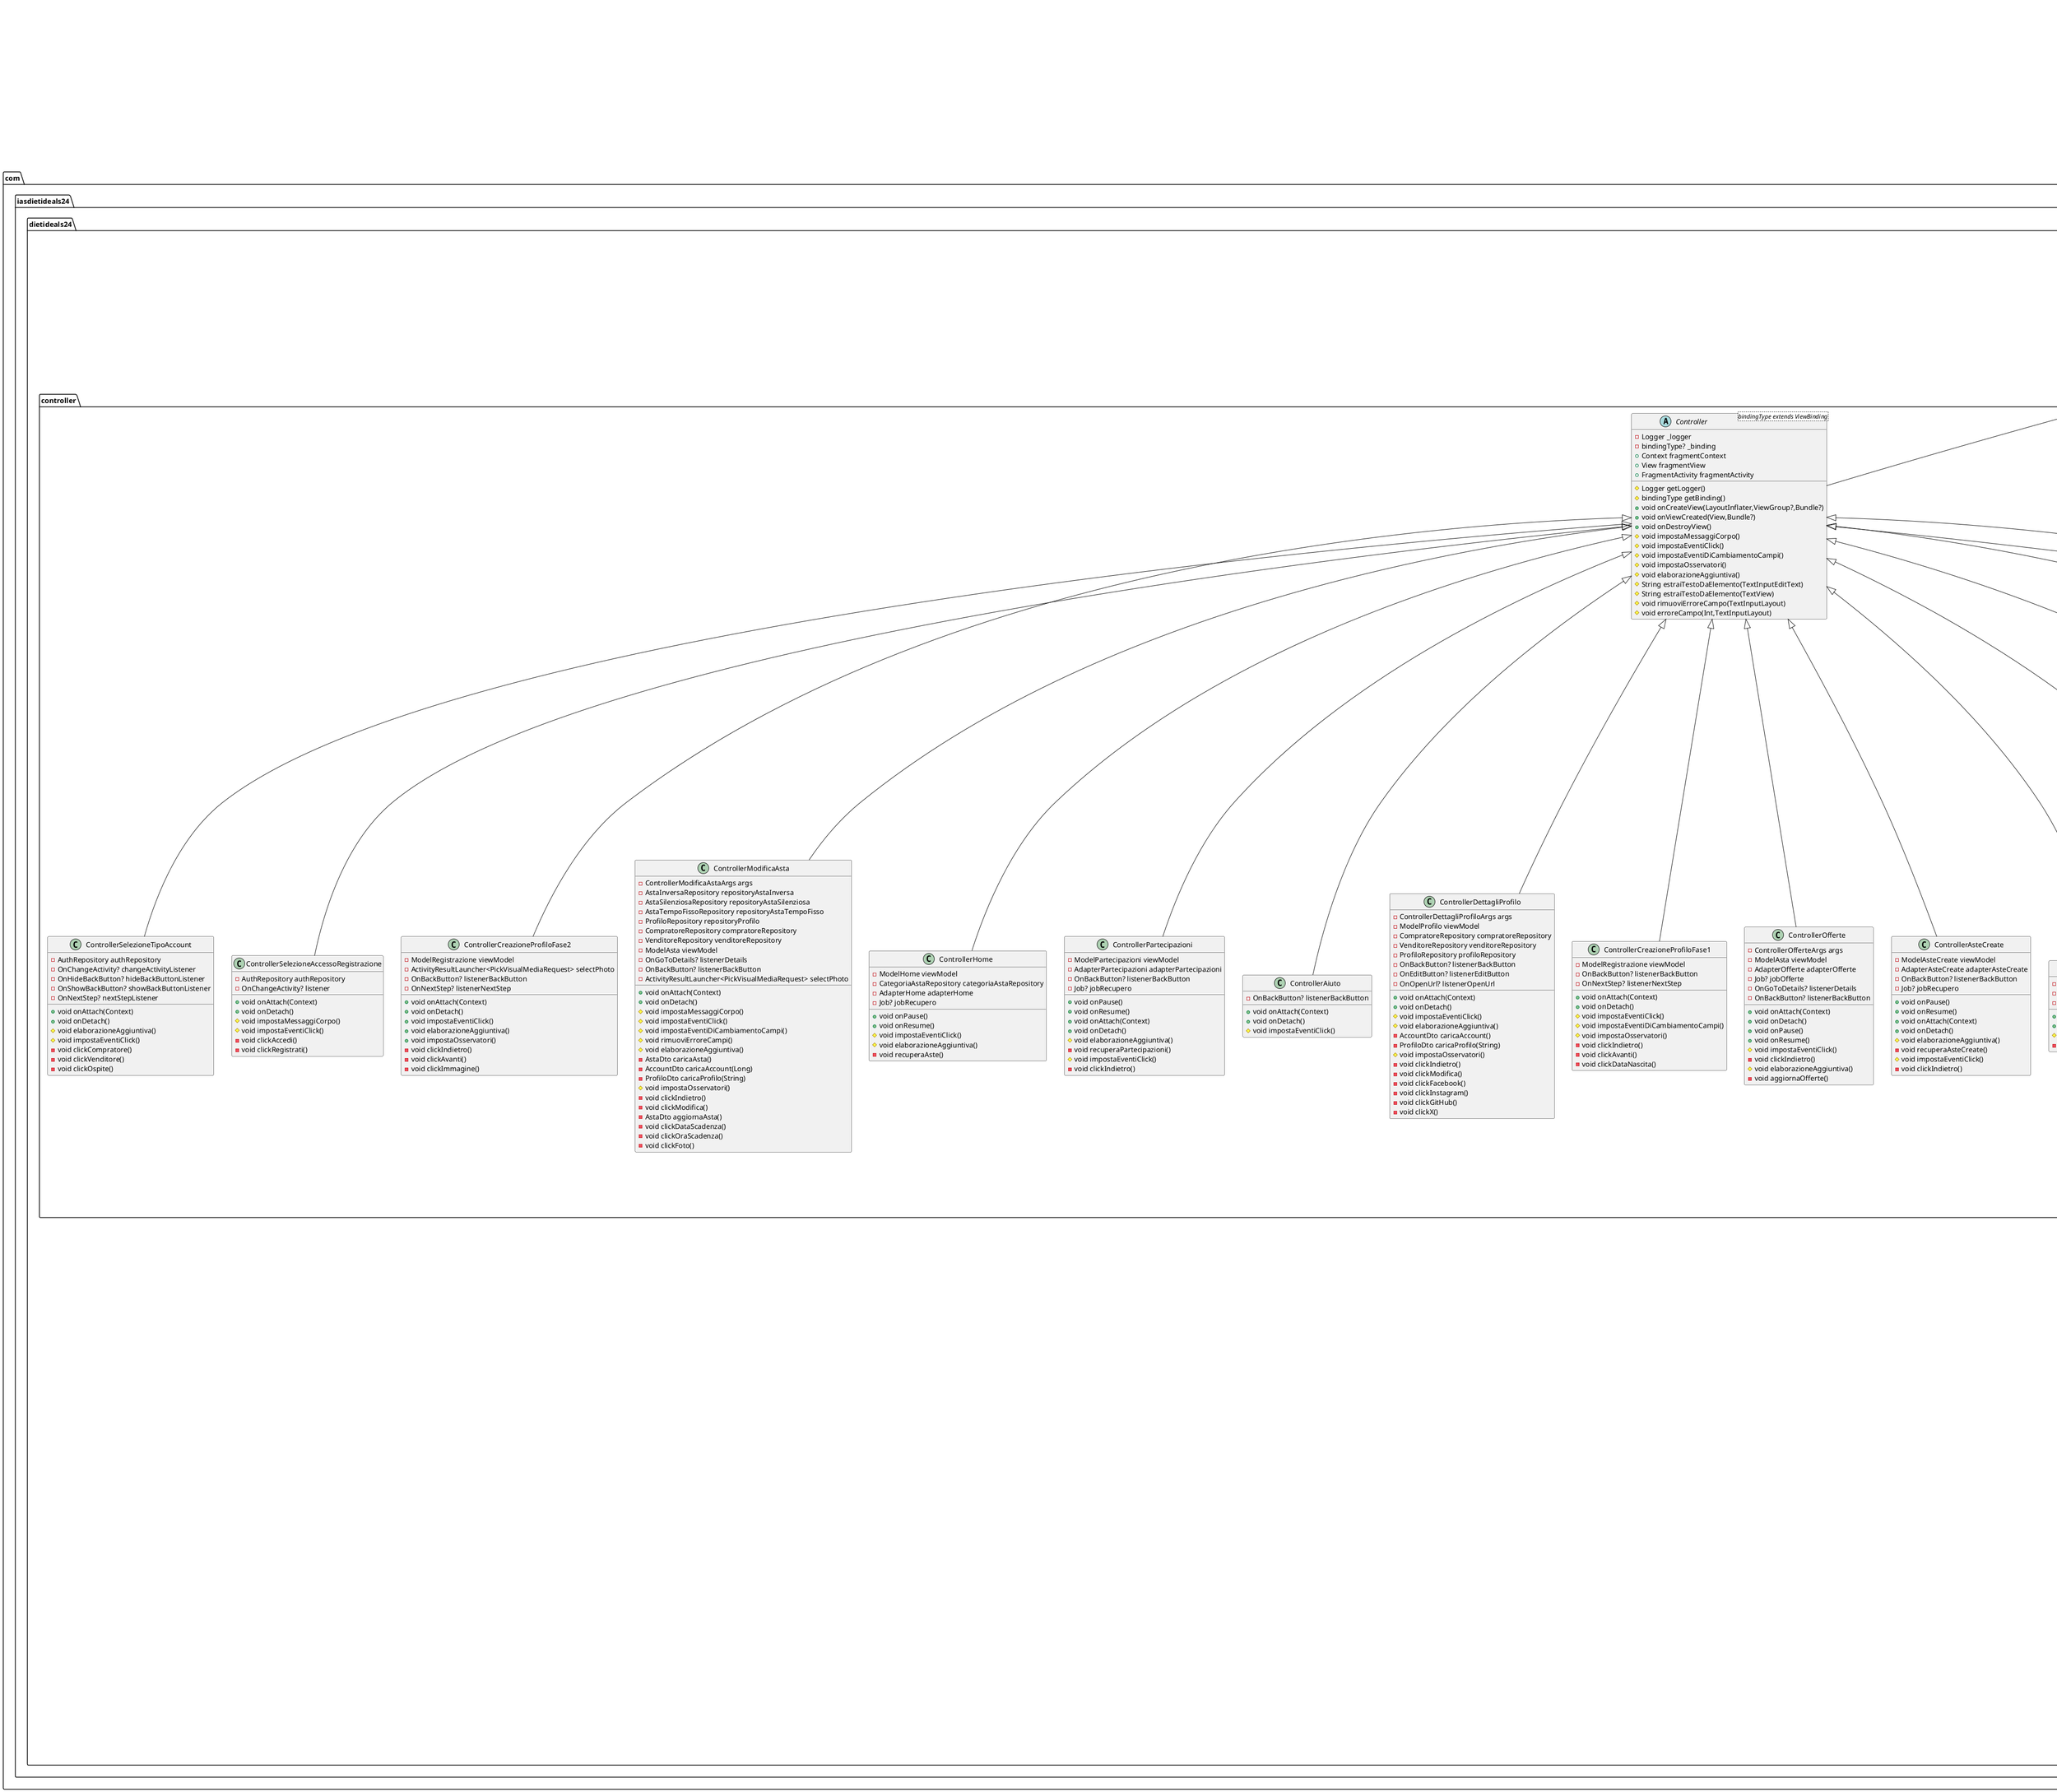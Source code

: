 @startuml
class com.iasdietideals24.dietideals24.utilities.dto.exceptional.PutProfiloDto {
- String nomeUtente
- byte[] profilePicture
- AnagraficaProfiloDto anagrafica
- LinksProfiloDto links
- String email
- String password
- TokensAccountDto tokens
- String tipoAccount
+ <<Create>> PutProfiloDto(String,byte[],AnagraficaProfiloDto,LinksProfiloDto,String,String,TokensAccountDto,String)
+ <<Create>> PutProfiloDto()
+ String getNomeUtente()
+ void setNomeUtente(String)
+ String getEmail()
+ void setEmail(String)
+ String getPassword()
+ void setPassword(String)
+ String getTipoAccount()
+ void setTipoAccount(String)
+ byte[] getProfilePicture()
+ AnagraficaProfiloDto getAnagrafica()
+ LinksProfiloDto getLinks()
+ TokensAccountDto getTokens()
}
com.iasdietideals24.dietideals24.utilities.dto.PutProfiloDto ..> com.iasdietideals24.dietideals24.utilities.dto.AnagraficaProfiloDto
com.iasdietideals24.dietideals24.utilities.dto.PutProfiloDto ..> com.iasdietideals24.dietideals24.utilities.dto.LinksProfiloDto
com.iasdietideals24.dietideals24.utilities.dto.PutProfiloDto ..> com.iasdietideals24.dietideals24.utilities.dto.TokensAccountDto


class com.iasdietideals24.dietideals24.utilities.paging.AstaTempoFissoPagingSource {
+ <<Create>> AstaTempoFissoPagingSource(AstaTempoFissoRepository,Long,String,String,ApiCall)
+ LoadResult<Long, AstaTempoFissoDto> load(LoadParams<Long>)
+ Long? getRefreshKey(PagingState<Long, AstaTempoFissoDto>)
}
com.iasdietideals24.dietideals24.utilities.paging.AstaTempoFissoPagingSource ..> com.iasdietideals24.dietideals24.utilities.repositories.AstaTempoFissoRepository
com.iasdietideals24.dietideals24.utilities.paging.AstaTempoFissoPagingSource ..> com.iasdietideals24.dietideals24.utilities.repositories.AstaTempoFissoRepository$ApiCall

class com.iasdietideals24.dietideals24.utilities.paging.NotificaPagingSource {
+ <<Create>> NotificaPagingSource(NotificaRepository,Long)
+ LoadResult<Long, NotificaPagingSource> load(LoadParams<Long>)
+ Long? getRefreshKey(PagingState<Long, NotificaPagingSource>)
}
com.iasdietideals24.dietideals24.utilities.paging.NotificaPagingSource ..> com.iasdietideals24.dietideals24.utilities.repositories.NotificaRepository

class com.iasdietideals24.dietideals24.utilities.paging.OffertaTempoFissoPagingSource {
+ <<Create>> OffertaTempoFissoPagingSource(OffertaTempoFissoRepository,Long)
+ LoadResult<Long, OffertaTempoFissoDto> load(LoadParams<Long>)
+ Long? getRefreshKey(PagingState<Long, OffertaTempoFissoDto>)
}
com.iasdietideals24.dietideals24.utilities.paging.OffertaTempoFissoPagingSource ..> com.iasdietideals24.dietideals24.utilities.repositories.AstaTempoFissoRepository

class com.iasdietideals24.dietideals24.utilities.dto.shallows.CategoriaAstaShallowDto {
- String nome
+ <<Create>> CategoriaAstaShallowDto()
+ <<Create>> CategoriaAstaShallowDto(String)
+ String getNome()
}


class com.iasdietideals24.dietideals24.controller.ControllerCreaAsta {
- ModelAsta viewModel
- AstaInversaRepository astaInversaRepository
- AstaSilenziosaRepository astaSilenziosaRepository
- AstaTempoFissoRepository astaTempoFissoRepository
- CategoriaAstaRepository categoriaAstaRepository
- OnGoToHome? listenerGoToHome
- ActivityResultLauncher<PickVisualMediaRequest> selectPhoto
+ void onAttach(Context)
+ void onDetach()
+ void onCreate(Bundle?)
- void apriMaterialDialog(Array<String>,Array<String>)
+ void impostaEventiClick()
+ void impostaEventiDiCambiamentoCampi()
- void rimuoviErroreCampi()
+ void elaborazioneAggiuntiva()
+ void impostaOsservatori()
- void clickCrea()
- AstaDto creaAsta()
- void clickDataScadenza()
- void clickOraScadenza()
- void clickFoto()
}


class com.iasdietideals24.dietideals24.controller.ControllerCreazioneProfiloFase3 {
- ModelRegistrazione viewModel
- ProfiloRepository profiloRepository
- VenditoreRepository venditoreRepository
- OnBackButton? listenerBackButton
- OnChangeActivity? listenerChangeActivity
+ void onAttach(Context)
+ void onDetach()
+ void impostaEventiClick()
+ void impostaOsservatori()
- void clickIndietro()
- void clickFine()
- ProfiloDto creazioneAccountCompratore()
- AccountDto creazioneAccountVenditore()
}


class com.iasdietideals24.dietideals24.utilities.tools.Logger {
+ <<Create>> Logger(DataStore<Preferences>)
+ void scriviLog(String)
+ void cancellaLog()
}
com.iasdietideals24.dietideals24.utilities.tools.Logger ..> DataStore

class com.iasdietideals24.dietideals24.utilities.dto.utilities.NewTokenDto {
- String authToken
- String refreshToken
- Long expiresIn
+ <<Create>> NewTokenDto()
+ String getAuthToken()
+ String getRefreshToken()
+ Long getExpiresIn()
}


class com.iasdietideals24.dietideals24.utilities.adapters.AdapterAsteCreate {
+ <<Create>> AdapterAsteCreate(DiffUtil.ItemCallback<AstaDto>,Resources)
+ ViewHolderAstaCreata onCreateVieHolder(ViewGroup, Int)
+ void onBindViewHolder(ViewHolderAstaCreata, Int)
+ void onViewDetachedFromWindows(ViewHolderAstaCreata)
}
com.iasdietideals24.dietideals24.utilities.adapters.AdapterAsteCreate ..> DiffUtil.ItemCallback
com.iasdietideals24.dietideals24.utilities.adapters.AdapterAsteCreate ..> Resources

class com.iasdietideals24.dietideals24.utilities.tools.Sort {
- boolean unsorted
- boolean sorted
- boolean empty
+ <<Create>> Sort()
+ <<Create>> Sort(boolean,boolean,boolean)
+ boolean isUnsorted()
+ boolean isSorted()
+ boolean isEmpty()
}


class com.iasdietideals24.dietideals24.utilities.data.Offerta {
+ <<Create>> Offerta(Long,Long,Long,BigDecimal,LocalDate,LocalTime)
}

interface com.iasdietideals24.dietideals24.utilities.services.Service {
}
class com.iasdietideals24.dietideals24.utilities.dto.OffertaSilenziosaDto {
- String stato
+ <<Create>> OffertaSilenziosaDto(Long,LocalDate,LocalTime,BigDecimal,AccountShallowDto,String,AstaShallowDto)
+ <<Create>> OffertaSilenziosaDto()
+ Offerta toOfferta()
+ OffertaRicevuta toOffertaRicevuta()
+ String getStato()
}
com.iasdietideals24.dietideals24.utilities.dto.OffertaSilenziosaDto ..> com.iasdietideals24.dietideals24.utilities.dto.shallows.AccountShallowDto
com.iasdietideals24.dietideals24.utilities.dto.OffertaSilenziosaDto ..> com.iasdietideals24.dietideals24.utilities.dto.shallows.AstaShallowDto


class com.iasdietideals24.dietideals24.utilities.paging.OffertaSilenziosaPagingSource {
+ <<Create>> OffertaSilenziosaPagingSource(OffertaSilenziosaRepository,Long)
+ LoadResult<Long, OffertaSilenziosaDto> load(LoadParams<Long>)
+ Long? getRefreshKey(PagingState<Long, OffertaSilenziosaDto>)
}
com.iasdietideals24.dietideals24.utilities.paging.OffertaSilenziosaPagingSource ..> com.iasdietideals24.dietideals24.utilities.repositories.OffertaSilenziosaRepository

abstract class com.iasdietideals24.dietideals24.utilities.dto.AstaDiVenditoreDto {
+ <<Create>> AstaDiVenditoreDto(Long,String,CategoriaAstaShallowDto,String,String,LocalDate,LocalTime,byte[],Set<NotificaShallowDto>,AccountShallowDto,Set<OffertaShallowDto>)
+ <<Create>> AstaDiVenditoreDto()
}
com.iasdietideals24.dietideals24.utilities.dto.AstaDiVenditoreDto ..> com.iasdietideals24.dietideals24.utilities.dto.shallows.CategoriaAstaShallowDto
com.iasdietideals24.dietideals24.utilities.dto.AstaDiVenditoreDto ..> com.iasdietideals24.dietideals24.utilities.dto.shallows.NotificaShallowDto
com.iasdietideals24.dietideals24.utilities.dto.AstaDiVenditoreDto ..> com.iasdietideals24.dietideals24.utilities.dto.shallows.AccountShallowDto
com.iasdietideals24.dietideals24.utilities.dto.AstaDiVenditoreDto ..> com.iasdietideals24.dietideals24.utilities.dto.shallows.OffertaShallowDto

interface com.iasdietideals24.dietideals24.utilities.services.ProfiloService {
+ Response<ProfiloDto> caricaProfilo(String)
+ Response<ProfiloDto> aggiornaProfilo(ProfiloDto,String)
+ Response<ProfiloDto> creazioneAccountProfilo(String, PutProfiloDto)
}

class com.iasdietideals24.dietideals24.utilities.dto.shallows.NotificaShallowDto {
- Long idNotifica
+ <<Create>> NotificaShallowDto()
+ Long getIdNotifica()
}


class com.iasdietideals24.dietideals24.model.ModelProfilo {
- MutableLiveData<Long> _idAccount
- MutableLiveData<String> _tipoAccount
- MutableLiveData<String> _nomeUtente
- MutableLiveData<ByteArray?> _immagineProfilo
- MutableLiveData<String> _nome
- MutableLiveData<String> _cognome
- MutableLiveData<String> _email
- MutableLiveData<LocalDate> _dataNascita
- MutableLiveData<String> _genere
- MutableLiveData<String> _areaGeografica
- MutableLiveData<String> _biografia
- MutableLiveData<String> _linkInstagram
- MutableLiveData<String> _linkFacebook
- MutableLiveData<String> _linkGitHub
- MutableLiveData<String> _linkX
- MutableLiveData<String> _linkPersonale
+ MutableLiveData<Long> getIdAccount()
+ MutableLiveData<String> getTipoAccount()
+ MutableLiveData<String> getNomeUtente()
+ MutableLiveData<ByteArray?> getImmagineProfilo()
+ MutableLiveData<String> getNome()
+ MutableLiveData<String> getCognome()
+ MutableLiveData<String> getEmail()
+ MutableLiveData<LocalDate> getDataNascita()
+ MutableLiveData<String> getGenere()
+ MutableLiveData<String> getAreaGeografica()
+ MutableLiveData<String> getBiografia()
+ MutableLiveData<String> getLinkInstagram()
+ MutableLiveData<String> getLinkFacebook()
+ MutableLiveData<String> getLinkGitHub()
+ MutableLiveData<String> getLinkX()
+ MutableLiveData<String> getLinkPersonale()
+ ProfiloDto toProfilo()
+ void clear()
+ void validate(String,String,LocalDate)
- void nome()
- void cognome()
- void dataNascita()
}


class com.iasdietideals24.dietideals24.activities.Logout {
+ void onCreate(Bundle?)
}

interface com.iasdietideals24.dietideals24.utilities.services.AuthService {
+ Response<UrlDto> recuperaUrlAutenticazione(String)
+ Response<NewTokenDto> recuperaToken(String,String)
+ Call<RefreshTokenDto> aggiornaAccessToken(String)
+ Response<UrlDto> logout(String,String,String)
}

class com.iasdietideals24.dietideals24.utilities.dto.AstaTempoFissoDto {
- BigDecimal sogliaMinima
+ <<Create>> AstaTempoFissoDto(Long,String,CategoriaAstaShallowDto,String,String,LocalDate,LocalTime,byte[],Set<NotificaShallowDto>,AccountShallowDto,Set<OffertaShallowDto>,BigDecimal)
+ <<Create>> AstaTempoFissoDto()
+ AnteprimaAsta toAnteprimaAsta()
+ Asta toAsta()
+ BigDecimal getSogliaMinima()
}
com.iasdietideals24.dietideals24.utilities.dto.AstaTempoFissoDto ..> com.iasdietideals24.dietideals24.utilities.dto.shallows.CategoriaAstaShallowDto
com.iasdietideals24.dietideals24.utilities.dto.AstaTempoFissoDto ..> com.iasdietideals24.dietideals24.utilities.dto.shallows.NotificaShallowDto
com.iasdietideals24.dietideals24.utilities.dto.AstaTempoFissoDto ..> com.iasdietideals24.dietideals24.utilities.dto.shallows.AccountShallowDto
com.iasdietideals24.dietideals24.utilities.dto.AstaTempoFissoDto ..> com.iasdietideals24.dietideals24.utilities.dto.shallows.OffertaShallowDto


class com.iasdietideals24.dietideals24.utilities.repositories.CompratoreRepository {
+ <<Create>> CompratoreRepository(CompratoreService)
+ CompratoreDto accediCompratore(String)
+ CompratoreDto caricaAccountCompratore(Long)
}
com.iasdietideals24.dietideals24.utilities.repositories.CompratoreRepository ..> com.iasdietideals24.dietideals24.utilities.services.CompratoreService

abstract class com.iasdietideals24.dietideals24.utilities.dto.OffertaDiVenditoreDto {
# AccountShallowDto venditoreCollegatoShallow
+ <<Create>> OffertaDiVenditoreDto(Long,LocalDate,LocalTime,BigDecimal,AccountShallowDto,AstaShallowDto)
+ <<Create>> OffertaDiVenditoreDto()
+ AccountShallowDto getVenditoreCollegatoShallow()
}
com.iasdietideals24.dietideals24.utilities.dto.OffertaDiVenditoreDto ..> com.iasdietideals24.dietideals24.utilities.dto.shallows.AccountShallowDto
com.iasdietideals24.dietideals24.utilities.dto.OffertaDiVenditoreDto ..> com.iasdietideals24.dietideals24.utilities.dto.shallows.AstaShallowDto


class com.iasdietideals24.dietideals24.utilities.dto.utilities.AnagraficaProfiloDto {
- String nome
- String cognome
- LocalDate dataNascita
- String areaGeografica
- String genere
- String biografia
+ <<Create>> AnagraficaProfiloDto(String,String,LocalDate,String,String,String)
+ <<Create>> AnagraficaProfiloDto()
+ String getNome()
+ void setNome(String)
+ String getCognome()
+ LocalDate getDataNascita()
+ String getAreaGeografica()
+ String getGenere()
+ String getBiografia()
}


class com.iasdietideals24.dietideals24.controller.ControllerSelezioneTipoAccount {
- AuthRepository authRepository
- OnChangeActivity? changeActivityListener
- OnHideBackButton? hideBackButtonListener
- OnShowBackButton? showBackButtonListener
- OnNextStep? nextStepListener
+ void onAttach(Context)
+ void onDetach()
# void elaborazioneAggiuntiva()
# void impostaEventiClick()
- void clickCompratore()
- void clickVenditore()
- void clickOspite()
}


abstract class com.iasdietideals24.dietideals24.utilities.dto.AstaDiCompratoreDto {
+ <<Create>> AstaDiCompratoreDto(Long,String,CategoriaAstaShallowDto,String,String,LocalDate,LocalTime,byte[],Set<NotificaShallowDto>,AccountShallowDto,Set<OffertaShallowDto>)
+ <<Create>> AstaDiCompratoreDto()
}
com.iasdietideals24.dietideals24.utilities.dto.AstaDiCompratoreDto ..> com.iasdietideals24.dietideals24.utilities.dto.shallows.CategoriaAstaShallowDto
com.iasdietideals24.dietideals24.utilities.dto.AstaDiCompratoreDto ..> com.iasdietideals24.dietideals24.utilities.dto.shallows.NotificaShallowDto
com.iasdietideals24.dietideals24.utilities.dto.AstaDiCompratoreDto ..> com.iasdietideals24.dietideals24.utilities.dto.shallows.AccountShallowDto
com.iasdietideals24.dietideals24.utilities.dto.AstaDiCompratoreDto ..> com.iasdietideals24.dietideals24.utilities.dto.shallows.OffertaShallowDto

class com.iasdietideals24.dietideals24.utilities.data.AnteprimaAsta {
+ <<Create>> AnteprimaAsta(Long,StatoAsta,TipoAsta,LocalDate,LocalTime,ByteArray,String,BigDecimal)
}
com.iasdietideals24.dietideals24.utilities.data.AnteprimaAsta ..> com.iasdietideals24.dietideals24.utilities.enumerations.StatoAsta
com.iasdietideals24.dietideals24.utilities.data.AnteprimaAsta ..> com.iasdietideals24.dietideals24.utilities.enumerations.TipoAsta

class com.iasdietideals24.dietideals24.utilities.repositories.VenditoreRepository {
+ <<Create>> VenditoreRepository(VenditoreService)
+ VenditoreDto accediVenditore(String)
+ VenditoreDto caricaAccountVenditore(Long)
+ VenditoreDto creaAccountVenditore(VenditoreDto)
}
com.iasdietideals24.dietideals24.utilities.repositories.VenditoreRepository ..> com.iasdietideals24.dietideals24.utilities.services.VenditoreService

class com.iasdietideals24.dietideals24.utilities.dto.shallows.OffertaShallowDto {
- Long idOfferta
- String tipoOffertaPerAccount
- String tipoOffertaSpecifica
+ Long getIdOfferta()
+ void setIdOfferta(Long)
+ String getTipoOffertaPerAccount()
+ String getTipoOffertaSpecifica()
}


class com.iasdietideals24.dietideals24.utilities.exceptions.EccezioneDataPassata {
+ String message
+ <<Create>> EccezioneDataPassata(String)
}


class com.iasdietideals24.dietideals24.model.ModelRegistrazione {
- MutableLiveData<Long> _idAccount
+ MutableLiveData<Long> getIdAccount()
- MutableLiveData<String> _facebookAccountID
- MutableLiveData<String> getFacebookAccountID()
- MutableLiveData<String> _email
+ MutableLiveData<String> getEmail()
- MutableLiveData<String> _password
+ MutableLiveData<String> getPassword()
- MutableLiveData<TipoAccount> _tipoAccount
+ MutableLiveData<TipoAccount> getTipoAccount()
- MutableLiveData<String> _nomeUtente
+ MutableLiveData<String> getNomeUtente()
- MutableLiveData<String> _nome
+ MutableLiveData<String> getNome()
- MutableLiveData<String> _cognome
+ MutableLiveData<String> getCognome()
- MutableLiveData<LocalDate> _dataNascita
+ MutableLiveData<LocalDate> getDataNascita()
- MutableLiveData<ByteArray> _immagineProfilo
+ MutableLiveData<ByteArray> getImmagineProfilo()
- MutableLiveData<String> _biografia
+ MutableLiveData<String> getBiografia()
- MutableLiveData<String> _areaGeografica
+ MutableLiveData<String> getAreaGeografica()
- MutableLiveData<String> _genere
+ MutableLiveData<String> getGenere()
- MutableLiveData<String> _linkPersonale
+ MutableLiveData<String> getLinkPersonale()
- MutableLiveData<String> _linkInstagram
+ MutableLiveData<String> getLinkInstagram()
- MutableLiveData<String> _linkFacebook
+ MutableLiveData<String> getLinkFacebook()
- MutableLiveData<String> _linkGitHub
+ MutableLiveData<String> getLinkGitHub()
- MutableLiveData<String> _linkX
+ MutableLiveData<String> getLinkX()
+ <<Create>> ModelRegistrazione(ProfiloRepository)
+ PutProfiloDto toPutAccountCompratore()
+ VenditoreDto toAccountVenditore()
+ void validateProfile()
- void nomeUtente()
- Boolean esisteNomeUtente()
- void nome()
- void cognome()
- void dataNascita()
}
com.iasdietideals24.dietideals24.model.ModelRegistrazione ..> com.iasdietideals24.dietideals24.utilities.repositories.ProfiloRepository


class com.iasdietideals24.dietideals24.utilities.tools.ImageHandler$Companion {
+ ByteArray comprimiByteArray(Uri?,Context,Int,Int,Int)
- Pair<Int, Int> calcolaNuoveDimensioniPreservandoAspectRatio(Int,Int,Int,Int)
- Int calcolaDimensioniCampionamento(BitmapFactory.Options,Int,Int)
- Bitmap ruotaImmagineSeNecessario(Bitmap,ExifInterface)
- Bitmap ruotaBitmap(Bitmap,Float)
}

class com.iasdietideals24.dietideals24.utilities.tools.ImageHandler {
}
interface com.iasdietideals24.dietideals24.utilities.services.OffertaSilenziosaService {
+ Response<OffertaSilenziosaDto> recuperaOffertaPersonalePiuAltaSilenziosa(Long,Long)
+ Response<OffertaSilenziosaDto> inviaOffertaSilenziosa(OffertaSilenziosaDto)
+ Response<Page<OffertaSilenziosaDto>> recuperaOfferteSilenziose(Long,Long,Long)
+ Response<OffertaSilenziosaDto> accettaOfferta(OffertaSilenziosaDto,Long)
+ Response<OffertaSilenziosaDto> rifiutaOfferta(OffertaSilenziosaDto,Long)
}

interface com.iasdietideals24.dietideals24.utilities.services.VenditoreService {
+ Response<Page<VenditoreDto>> accediVenditore(String)
+ Response<VenditoreDto> caricaAccountVenditore(Long)
+ Response<VenditoreDto> creaAccountVenditore(VenditoreDto)
}

class com.iasdietideals24.dietideals24.utilities.tools.Page<T> {
- List<T> content
- Pageable pageable
- int totalElements
- int totalPages
- boolean last
- int numberOfElements
- boolean first
- int size
- int number
- Sort sort
- boolean empty
+ <<Create>> Page()
+ <<Create>> Page(List<T>,Pageable,int,int,boolean,int,boolean,int,int,Sort,boolean)
+ List<T> getContent()
+ Pageable getPageable()
+ int getTotalElements()
+ int getTotalPages()
+ boolean isLast()
+ int getNumberOfElements()
+ boolean isFirst()
+ int getSize()
+ int getNumber()
+ Sort getSort()
+ boolean isEmpty()
}
com.iasdietideals24.dietideals24.utilities.tools.Page ..> com.iasdietideals24.dietideals24.utilities.tools.Pageable


class com.iasdietideals24.dietideals24.utilities.annotations.UIBuilder {
}
interface com.iasdietideals24.dietideals24.utilities.services.OffertaInversaService {
+ Response<OffertaInversaDto> recuperaOffertaPiuBassa(Long)
+ Response<OffertaInversaDto> recuperaOffertaPersonalePiuBassaInversa(Long,Long)
+ Response<OffertaInversaDto> inviaOffertaInversa(OffertaInversaDto)
+ Response<Page<OffertaInversaDto>> recuperaOfferteInverse(Long,Long,Long)
}

enum com.iasdietideals24.dietideals24.utilities.enumerations.StatoAsta {
+  ACTIVE
+  CLOSED
}

class com.iasdietideals24.dietideals24.utilities.dto.ProfiloDto {
- String nomeUtente
- byte[] profilePicture
- AnagraficaProfiloDto anagrafica
- LinksProfiloDto links
- Set<AccountShallowDto> accountsShallow
+ <<Create>> ProfiloDto(String,byte[],AnagraficaProfiloDto,LinksProfiloDto,Set<AccountShallowDto>)
+ <<Create>> ProfiloDto()
+ Profilo toProfilo()
+ AnteprimaProfilo toAnteprimaProfilo()
+ Account toAccount()
+ String getNomeUtente()
+ void setNomeUtente(String)
+ byte[] getProfilePicture()
+ AnagraficaProfiloDto getAnagrafica()
+ LinksProfiloDto getLinks()
+ Set<AccountShallowDto> getAccountsShallow()
}
com.iasdietideals24.dietideals24.utilities.dto.ProfiloDto ..> com.iasdietideals24.dietideals24.utilities.dto.utilities.AnagraficaProfiloDto
com.iasdietideals24.dietideals24.utilities.dto.ProfiloDto ..> com.iasdietideals24.dietideals24.utilities.dto.utilities.LinksProfiloDto
com.iasdietideals24.dietideals24.utilities.dto.ProfiloDto ..> com.iasdietideals24.dietideals24.utilities.dto.shallows.AccountShallowDto


class com.iasdietideals24.dietideals24.utilities.exceptions.EccezioneAccountNonEsistente {
+ String message
+ <<Create>> EccezioneAccountNonEsistente(String)
}


class com.iasdietideals24.dietideals24.DietiDeals24Application {
+ void onCreate()
}

class com.iasdietideals24.dietideals24.activities.ScelteIniziali {
- AuthRepository authRepository
- CompratoreRepository compratoreRepository
- VenditoreRepository venditoreRepository
+ void onCreate(Bundle?)
- NavController getNavController()
+ void onChangeActivity(Class<Activity>)
+ void onHideBackButton()
+ void onShowBackButton()
+ onNextStep(KClass<*>)
}
class com.iasdietideals24.dietideals24.model.ModelNotifiche {
- NotificaPagingSource pagingSourceNotifiche
- Pager<Long, NotificaDto> pagerNotifiche
- Flow<PagingData<NotificaDto>> flowNotifiche
+ <<Create>> ModelNotifiche(NotificaRepository)
+ Flow<PagingData<NotificaDto>> getNotificheFlows()
- void invalidateNotifiche()
+ void invalidate()
}
com.iasdietideals24.dietideals24.model.ModelNotifiche ..> com.iasdietideals24.dietideals24.utilities.repositories.NotificaRepository

class com.iasdietideals24.dietideals24.utilities.comparators.AstaDtoComparator {
+ Boolean areItemsTheSame(AstaDto,AstaDto)
+ Boolean areContentsTheSame(AstaDto,AstaDto)
}

class com.iasdietideals24.dietideals24.utilities.annotations.Validation {
}
class com.iasdietideals24.dietideals24.utilities.paging.OffertaInversaPagingSource {
+ <<Create>> OffertaInversaPagingSource(OffertaInversaRepository,Long)
+ LoadResult<Long, OffertaInversaDto> load(LoadParams<Long>)
+ Long? getRefreshKey(PagingState<Long, OffertaInversaDto>)
}
com.iasdietideals24.dietideals24.utilities.paging.OffertaInversaPagingSource ..> com.iasdietideals24.dietideals24.utilities.repositories.OffertaInversaRepository

abstract class com.iasdietideals24.dietideals24.utilities.dto.OffertaDto {
# Long idOfferta
# LocalDate dataInvio
# LocalTime oraInvio
# BigDecimal valore
# AstaShallowDto astaRiferimentoShallow
+ <<Create>> OffertaDto(Long,LocalDate,LocalTime,BigDecimal,AstaShallowDto)
+ <<Create>> OffertaDto()
+ {abstract}Offerta toOfferta()
+ {abstract}OffertaRicevuta toOffertaRicevuta()
+ Long getIdOfferta()
+ void setIdOfferta(Long)
+ LocalDate getDataInvio()
+ void setDataInvio(LocalDate)
+ LocalTime getOraInvio()
+ void setOraInvio(LocalTime)
+ BigDecimal getValore()
+ AstaShallowDto getAstaRiferimentoShallow()
+ boolean equals(Object)
+ int hashCode()
}
com.iasdietideals24.dietideals24.utilities.dto.OffertaDto ..> com.iasdietideals24.dietideals24.utilities.dto.shallows.AstaShallowDto


class com.iasdietideals24.dietideals24.utilities.dto.NotificaDto {
- Long idNotifica
- LocalDate dataInvio
- LocalTime oraInvio
- String messaggio
- AccountShallowDto mittenteShallow
- Set<AccountShallowDto> destinatariShallow
- AstaShallowDto astaAssociataShallow
+ <<Create>> NotificaDto()
+ Notifica toNotifica()
+ Long getIdNotifica()
+ LocalDate getDataInvio()
+ void setDataInvio(LocalDate)
+ LocalTime getOraInvio()
+ void setOraInvio(LocalTime)
+ String getMessaggio()
+ AccountShallowDto getMittenteShallow()
+ Set<AccountShallowDto> getDestinatariShallow()
+ AstaShallowDto getAstaAssociataShallow()
+ boolean equals(Object)
+ int hashCode()
}


class com.iasdietideals24.dietideals24.utilities.comparators.NotificaDtoComparator {
+ Boolean areItemsTheSame(NotificaDto,NotificaDto)
+ Boolean areContentsTheSame(NotificaDto,NotificaDto)
}

class com.iasdietideals24.dietideals24.utilities.repositories.OffertaInversaRepository {
+ <<Create>> OffertaInversaRepository(OffertaInversaService)
+ OffertaInversaDto recuperaOffertaPiuBassa(Long)
+ OffertaInversaDto recuperaOffertaPersonalePiuBassaInversa(Long,Long)
+ OffertaInversaDto inviaOffertaInversa(OffertaInversaDto)
+ Page<OffertaInversaDto> recuperaOfferteInverse(Long,Long,Long)
}
com.iasdietideals24.dietideals24.utilities.repositories.OffertaInversaRepository ..> com.iasdietideals24.dietideals24.utilities.services.OffertaInversaService

class com.iasdietideals24.dietideals24.utilities.exceptions.EccezioneEmailUsata {
+ String message
+ <<Create>> EccezioneEmailUsata(String)
}


class com.iasdietideals24.dietideals24.controller.ControllerSelezioneAccessoRegistrazione {
- AuthRepository authRepository
- OnChangeActivity? listener
+ void onAttach(Context)
+ void onDetach()
# void impostaMessaggiCorpo()
# void impostaEventiClick()
- void clickAccedi()
- void clickRegistrati()
}


class com.iasdietideals24.dietideals24.controller.ControllerCreazioneProfiloFase2 {
- ModelRegistrazione viewModel
- ActivityResultLauncher<PickVisualMediaRequest> selectPhoto
- OnBackButton? listenerBackButton
- OnNextStep? listenerNextStep
+ void onAttach(Context)
+ void onDetach()
+ void impostaEventiClick()
+ void elaborazioneAggiuntiva()
+ void impostaOsservatori()
- void clickIndietro()
- void clickAvanti()
- void clickImmagine()
}


class com.iasdietideals24.dietideals24.utilities.exceptions.EccezioneEmailNonValida {
+ String message
+ <<Create>> EccezioneEmailNonValida(String)
}


class com.iasdietideals24.dietideals24.utilities.dto.shallows.AccountShallowDto {
- Long idAccount
- String tipoAccount
+ <<Create>> AccountShallowDto(Long,String)
+ <<Create>> AccountShallowDto()
+ Long getIdAccount()
+ void setIdAccount(Long)
+ String getTipoAccount()
+ void setTipoAccount(String)
}


class com.iasdietideals24.dietideals24.utilities.tools.HeaderInterceptor {
- AuthRepository authRepository
- Boolean isRefreshing
- Any lock
+ Response intercept(Interceptor.Chain)
}


class com.iasdietideals24.dietideals24.utilities.dto.utilities.LinksProfiloDto {
- String linkPersonale
- String linkInstagram
- String linkFacebook
- String linkGitHub
- String linkX
+ <<Create>> LinksProfiloDto(String,String,String,String,String)
+ <<Create>> LinksProfiloDto()
+ String getLinkPersonale()
+ String getLinkInstagram()
+ String getLinkFacebook()
+ String getLinkGitHub()
+ String getLinkX()
}


class com.iasdietideals24.dietideals24.utilities.adapters.AdapterOfferte {
+ <<Create>> AdapterOfferte(DiffUtil.ItemCallback<OffertaDto>,Resources)
+ ViewHolderOfferta onCreateVieHolder(ViewGroup, Int)
+ void onBindViewHolder(ViewHolderOfferta, Int)
+ void onViewDetachedFromWindows(ViewHolderOfferta)
}
com.iasdietideals24.dietideals24.utilities.adapters.AdapterOfferte ..> DiffUtil.ItemCallback
com.iasdietideals24.dietideals24.utilities.adapters.AdapterOfferte ..> Resources

class com.iasdietideals24.dietideals24.controller.ControllerModificaAsta {
- ControllerModificaAstaArgs args
- AstaInversaRepository repositoryAstaInversa
- AstaSilenziosaRepository repositoryAstaSilenziosa
- AstaTempoFissoRepository repositoryAstaTempoFisso
- ProfiloRepository repositoryProfilo
- CompratoreRepository compratoreRepository
- VenditoreRepository venditoreRepository
- ModelAsta viewModel
- OnGoToDetails? listenerDetails
- OnBackButton? listenerBackButton
- ActivityResultLauncher<PickVisualMediaRequest> selectPhoto
+ void onAttach(Context)
+ void onDetach()
# void impostaMessaggiCorpo()
# void impostaEventiClick()
# void impostaEventiDiCambiamentoCampi()
# void rimuoviErroreCampi()
# void elaborazioneAggiuntiva()
- AstaDto caricaAsta()
- AccountDto caricaAccount(Long)
- ProfiloDto caricaProfilo(String)
# void impostaOsservatori()
- void clickIndietro()
- void clickModifica()
- AstaDto aggiornaAsta()
- void clickDataScadenza()
- void clickOraScadenza()
- void clickFoto()
}


class com.iasdietideals24.dietideals24.utilities.data.AnteprimaProfilo {
+ <<Create>> AnteprimaProfilo(String,TipoAccount,ByteArray)
}
com.iasdietideals24.dietideals24.utilities.data.AnteprimaProfilo ..> com.iasdietideals24.dietideals24.utilities.enumerations.TipoAccount

class com.iasdietideals24.dietideals24.utilities.paging.AstaInversaPagingSource {
+ <<Create>> AstaInversaPagingSource(AstaInversaRepository,Long,String,String,ApiCall)
+ LoadResult<Long, AstaInversaDto> load(LoadParams<Long>)
+ Long? getRefreshKey(PagingState<Long, AstaInversaDto>)
}
com.iasdietideals24.dietideals24.utilities.paging.AstaInversaPagingSource ..> com.iasdietideals24.dietideals24.utilities.repositories.AstaInversaRepository
com.iasdietideals24.dietideals24.utilities.paging.AstaInversaPagingSource ..> com.iasdietideals24.dietideals24.utilities.repositories.AstaInversaRepository$ApiCall

class com.iasdietideals24.dietideals24.controller.ControllerHome {
- ModelHome viewModel
- CategoriaAstaRepository categoriaAstaRepository
- AdapterHome adapterHome
- Job? jobRecupero
+ void onPause()
+ void onResume()
# void impostaEventiClick()
# void elaborazioneAggiuntiva()
- void recuperaAste()
}


enum com.iasdietideals24.dietideals24.utilities.repositories.AstaSilenziosaRepository$ApiCall {
+  CREATE
+  TUTTE
+  RICERCA
+  PARTECIPAZIONI
}

class com.iasdietideals24.dietideals24.utilities.repositories.AstaSilenziosaRepository {
+ <<Create>> AstaSilenziosaRepository(AstaSilenziosaService)
+ Page<AstaSilenziosaDto> recuperaAsteCreateSilenziose(Long,Long,Long)
+ AstaSilenziosaDto creaAstaSilenziosa(AstaSilenziosaDto)
+ AstaSilenziosaDto caricaAstaSilenziosa(Long)
+ void eliminaAstaSilenziosa(Long)
+ AstaSilenziosaDto aggiornaAstaSilenziosa(AstaSilenziosaDto,Long)
+ Page<AstaSilenziosaDto> recuperaAsteSilenziose(Long,Long)
+ Page<AstaSilenziosaDto> ricercaAsteSilenziose(String,String,Long,Long)
+ Page<AstaSilenziosaDto> recuperaPartecipazioniSilenziose(Long,Long,Long)
}
com.iasdietideals24.dietideals24.utilities.repositories.AstaSilenziosaRepository ..> com.iasdietideals24.dietideals24.utilities.services.AstaSilenziosaService

class com.iasdietideals24.dietideals24.activities.Home {
- ModelAsta viewModelAsta
- ModelProfilo viewModelProfilo
- ModelAsteCreate viewModelAsta
- ModelHome viewModelHome
- ModelNotifiche viewModelNotifiche
+ void onCreate(Bundle?)
- NavController getNavController()
+ void onBackButton()
+ void onGoToDetails(Long, TipoAsta, KClass<*>)
+ void onGoToProfile(Long, KClass<*>)
+ void onEditButton(Long, TipoAsta, KClass<*>)
+ void onChangeActivity(Class<Activity>)
+ void onOpenUrl(String)
+ void onGoToHome()
+ void onGoToBids(Long, TipoAsta, KClass<*>)
+ void onRefresh(Long, TipoAsta, KClass<*>)
+ void onGoToParticipation()
+ void onGoToCreatedAuctions()
+ void onGoToHelp()
+ void onHideMaterialDivider(Boolean)
}

class com.iasdietideals24.dietideals24.utilities.dto.utilities.UrlDto {
- String url
+ <<Create>> UrlDto()
+ String getUrl()
}


class com.iasdietideals24.dietideals24.utilities.viewHolders.ViewHolderAnteprimaAsta {
- CoroutineScope scope
- OffertaInversaRepository offertaInversaRepository
- OffertaTempoFissoRepository offertaTempoFissoRepository
- Logger logger
- OnGoToDetails? listenerGoToDetails
+ <<Create>> ViewHolderAnteprimaAsta(AstaBinding)
+ setListeners(Context)
+ bind(AnteprimaAsta,Resources)
- OffertaDto recuperaOfferta(AnteprimaAsta)
- void cleanListeners()
}

class com.iasdietideals24.dietideals24.activities.Accesso {
- AuthRepository authRepository
- CompratoreRepository compratoreRepository
- VenditoreRepository venditoreRepository
- ProfiloRepository profiloRepository
+ void onCreate(Bundle?)
}


class com.iasdietideals24.dietideals24.utilities.repositories.NotificaRepository {
+ <<Create>> NotificaRepository(NotificaService)
+ Page<NotificaDto> recuperaNotifiche(Long,Long,Long)
}
com.iasdietideals24.dietideals24.utilities.repositories.NotificaRepository ..> com.iasdietideals24.dietideals24.utilities.services.NotificaService

class com.iasdietideals24.dietideals24.utilities.dto.OffertaTempoFissoDto {
+ <<Create>> OffertaTempoFissoDto(Long,LocalDate,LocalTime,BigDecimal,AccountShallowDto,AstaShallowDto)
+ <<Create>> OffertaTempoFissoDto()
+ Offerta toOfferta()
+ OffertaRicevuta toOffertaRicevuta()
}
com.iasdietideals24.dietideals24.utilities.dto.OffertaTempoFissoDto ..> com.iasdietideals24.dietideals24.utilities.dto.shallows.AccountShallowDto
com.iasdietideals24.dietideals24.utilities.dto.OffertaTempoFissoDto ..> com.iasdietideals24.dietideals24.utilities.dto.shallows.AstaShallowDto

class com.iasdietideals24.dietideals24.utilities.annotations.Utility {
}
class com.iasdietideals24.dietideals24.utilities.data.Notifica {
+ <<Create>> Notifica(Long,TipoAsta,Long,String,ByteArray,String,LocalDate,LocalTime)
}
com.iasdietideals24.dietideals24.utilities.data.Notifica ..> com.iasdietideals24.dietideals24.utilities.enumerations.TipoAsta

class com.iasdietideals24.dietideals24.model.ModelHome {
- Int _tipo
+ Int getTipo()
+ void setTipo(Int)
- MutableLiveData<String> _searchText
+ MutableLiveData<String> getSearchText()
- MutableLiveData<String> _filter
+ MutableLiveData<String> getFilter()
- OffertaInversaPagingSource? pagingSourceInverseTutte
- Pager<Long, OffertaInversaDto> pagerInverseTutte
- OffertaTempoFissoPagingSource? pagingSourceTempoFissoTutte
- Pager<Long, OffertaTempoFissoDto> pagerTempoFissoTutte
- OffertaSilenziosaPagingSource? pagingSourceSilenzioseTutte
- Pager<Long, OffertaSilenziosaDto> pagerSilenzioseTutte
- Flow<PagingData<OffertaInversaDto>> flowInverseTutte
- Flow<PagingData<OffertaTempoFissoDto>> flowTempoFissoTutte
- Flow<PagingData<OffertaSilenziosaDto>> flowSilenzioseTutte
- OffertaInversaPagingSource? pagingSourceInverseRicerca
- Pager<Long, OffertaInversaDto> pagerInverseRicerca
- OffertaTempoFissoPagingSource? pagingSourceTempoFissoRicerca
- Pager<Long, OffertaTempoFissoDto> pagerTempoFissoRicerca
- OffertaSilenziosaPagingSource? pagingSourceSilenzioseRicerca
- Pager<Long, OffertaSilenziosaDto> pagerSilenzioseRicerca
- Flow<PagingData<OffertaInversaDto>> flowInverseRicerca
- Flow<PagingData<OffertaTempoFissoDto>> flowTempoFissoRicerca
- Flow<PagingData<OffertaSilenziosaDto>> flowSilenzioseRicerca
+ <<Create>> ModelHome(AstaInversaRepository,AstaTempoFissoRepository,AstaSilenziosaRepository)
+ Flow<PagingData<OffertaDto>> getInverseFlowsTutte()
+ Flow<PagingData<OffertaDto>> getTempoFissoFlowsTutte()
+ Flow<PagingData<OffertaDto>> getSilenzioseFlowsTutte()
- void invalidateInverseTutte()
- void invalidateTempoFissoTutte()
- void invalidateSilenzioseTutte()
- void invalidateTutte()
+ Flow<PagingData<OffertaDto>> getInverseFlowsRicerca()
+ Flow<PagingData<OffertaDto>> getTempoFissoFlowsRicerca()
+ Flow<PagingData<OffertaDto>> getSilenzioseFlowsRicerca()
- void invalidateInverseRicerca()
- void invalidateTempoFissoRicerca()
- void invalidateSilenzioseRicerca()
- void invalidateRicerca()
- void invalidate()
}
com.iasdietideals24.dietideals24.model.ModelHome ..> com.iasdietideals24.dietideals24.utilities.repositories.AstaInversaRepository
com.iasdietideals24.dietideals24.model.ModelHome ..> com.iasdietideals24.dietideals24.utilities.repositories.AstaSilenziosaRepository
com.iasdietideals24.dietideals24.model.ModelHome ..> com.iasdietideals24.dietideals24.utilities.repositories.AstaSilenziosaRepository

class com.iasdietideals24.dietideals24.utilities.tools.CurrentUser {
- Long _id
- TipoAccount _tipoAccount
- String _rToken
- String _aToken
+ Long getId()
+ void setId(Long)
+ TipoAccount getTipoAccount()
+ void setTipoAccount(Long)
+ String getRToken()
+ void setRToken(String)
+ String getAToken()
+ void setAToken(String)
}


class com.iasdietideals24.dietideals24.model.ModelPartecipazioni {
- Int _filtro
- Int getFiltro()
- void setFiltro(Int)
- OffertaInversaPagingSource? pagingSourceInverse
- Pager<Long, OffertaInversaDto> pagerInverse
- OffertaTempoFissoPagingSource? pagingSourceTempoFisso
- Pager<Long, OffertaTempoFissoDto> pagerTempoFisso
- OffertaSilenziosaPagingSource? pagingSourceSilenziose
- Pager<Long, OffertaSilenziosaDto> pagerSilenziose
- Flow<PagingData<OffertaInversaDto>> flowInverse
- Flow<PagingData<OffertaTempoFissoDto>> flowTempoFisso
- Flow<PagingData<OffertaSilenziosaDto>> flowSilenziose
+ <<Create>> ModelPartecipazioni(AstaInversaRepository,AstaTempoFissoRepository,AstaSilenziosaRepository)
+ Flow<PagingData<OffertaDto>> getInverseFlows()
+ Flow<PagingData<OffertaDto>> getTempoFissoFlows()
+ Flow<PagingData<OffertaDto>> getSilenzioseFlows()
- void invalidateInverse()
- void invalidateTempoFisso()
- void invalidateSilenziose()
- void invalidate()
}
com.iasdietideals24.dietideals24.model.ModelPartecipazioni ..> com.iasdietideals24.dietideals24.utilities.repositories.AstaInversaRepository
com.iasdietideals24.dietideals24.model.ModelPartecipazioni ..> com.iasdietideals24.dietideals24.utilities.repositories.AstaSilenziosaRepository
com.iasdietideals24.dietideals24.model.ModelPartecipazioni ..> com.iasdietideals24.dietideals24.utilities.repositories.AstaSilenziosaRepository

abstract class com.iasdietideals24.dietideals24.activities.DietiDeals24Activity<bindingType extends ViewBinding> {
# bindingType binding
+ void onCreate(Bundle?)
}


abstract class com.iasdietideals24.dietideals24.utilities.dto.OffertaDiCompratoreDto {
# AccountShallowDto compratoreCollegatoShallow
+ <<Create>> OffertaDiCompratoreDto(Long,LocalDate,LocalTime,BigDecimal,AccountShallowDto,AstaShallowDto)
+ <<Create>> OffertaDiCompratoreDto()
+ AccountShallowDto getCompratoreCollegatoShallow()
}
com.iasdietideals24.dietideals24.utilities.dto.OffertaDiCompratoreDto ..> com.iasdietideals24.dietideals24.utilities.dto.shallows.AccountShallowDto
com.iasdietideals24.dietideals24.utilities.dto.OffertaDiCompratoreDto ..> com.iasdietideals24.dietideals24.utilities.dto.shallows.AstaShallowDto


class com.iasdietideals24.dietideals24.utilities.dto.shallows.ProfiloShallowDto {
- String nomeUtente
+ <<Create>> ProfiloShallowDto(String)
+ <<Create>> ProfiloShallowDto()
+ String getNomeUtente()
+ void setNomeUtente(String)
}


class com.iasdietideals24.dietideals24.utilities.viewHolders.ViewHolderPartecipazione {
- CoroutineScope scope
- OffertaInversaRepository offertaInversaRepository
- OffertaTempoFissoRepository offertaTempoFissoRepository
- OffertaSilenziosaRepository offertaSilenziosaRepository
- Logger logger
- OnGoToDetails? listenerGoToDetails
+ <<Create>> ViewHolderPartecipazione(AstaBinding)
+ setListeners(Context)
+ bind(AnteprimaAsta,Resources)
- OffertaDto recuperaOffertaPersonale(AnteprimaAsta)
- OffertaDto recuperaOffertaMigliore(AnteprimaAsta)
- void cleanListeners()
}

class com.iasdietideals24.dietideals24.utilities.viewHolders.ViewHolderOfferta {
- CoroutineScope scope
- AstaSilenziosaRepository silenziosaRepository
- ProfiloRepository profiloRepository
- CompratoreRepository compratoreRepository
- Logger logger
- OnGoToProfile? immagineListener
- OnRefresh? refreshListener
+ <<Create>> ViewHolderOfferta(OffertaBinding)
+ setListeners(Context)
+ bind(OffertaRicevuta,Resources)
- ProfiloDto recuperaOfferente(OffertaRicevuta)
- void clickAccetta(Long,Long,Resources,OffertaRicevuta)
- void clickRifiuta(Long,Long,Resources,OffertaRicevuta)
- void cleanListeners()
}

class com.iasdietideals24.dietideals24.utilities.repositories.CategoriaAstaRepository {
+ <<Create>> CategoriaAstaRepository(CategoriaAstaService)
+ List<CategoriaAstaDto> recuperaCategorieAsta()
}
com.iasdietideals24.dietideals24.utilities.repositories.CategoriaAstaRepository ..> com.iasdietideals24.dietideals24.utilities.services.CategoriaAstaService

class com.iasdietideals24.dietideals24.utilities.adapters.AdapterNotifiche {
+ <<Create>> AdapterNotifiche(DiffUtil.ItemCallback<NotificaDto>,Resources)
+ ViewHolderNotifica onCreateVieHolder(ViewGroup, Int)
+ void onBindViewHolder(ViewHolderNotifica, Int)
+ void onViewDetachedFromWindows(ViewHolderNotifica)
}
com.iasdietideals24.dietideals24.utilities.adapters.AdapterNotifiche ..> DiffUtil.ItemCallback
com.iasdietideals24.dietideals24.utilities.adapters.AdapterNotifiche ..> Resources

class com.iasdietideals24.dietideals24.utilities.annotations.EventHandler {
}
class com.iasdietideals24.dietideals24.utilities.data.Asta {
+ <<Create>> Asta(Long,StatoAsta,Long,TipoAsta,LocalDate,LocalTime?,BigDecimal,ByteArray,String,CategoriaAsta,String)
}
com.iasdietideals24.dietideals24.utilities.data.Asta ..> com.iasdietideals24.dietideals24.utilities.enumerations.StatoAsta
com.iasdietideals24.dietideals24.utilities.data.Asta ..> com.iasdietideals24.dietideals24.utilities.enumerations.TipoAsta
com.iasdietideals24.dietideals24.utilities.data.Asta ..> com.iasdietideals24.dietideals24.utilities.enumerations.CategoriaAsta

class com.iasdietideals24.dietideals24.utilities.adapters.AdapterPartecipazioni {
+ <<Create>> AdapterPartecipazioni(DiffUtil.ItemCallback<AstaDto>,Resources)
+ ViewHolderPartecipazione onCreateVieHolder(ViewGroup, Int)
+ void onBindViewHolder(ViewHolderPartecipazione, Int)
+ void onViewDetachedFromWindows(ViewHolderPartecipazione)
}
com.iasdietideals24.dietideals24.utilities.adapters.AdapterPartecipazioni ..> DiffUtil.ItemCallback
com.iasdietideals24.dietideals24.utilities.adapters.AdapterPartecipazioni ..> Resources

class com.iasdietideals24.dietideals24.utilities.dto.AstaSilenziosaDto {
+ <<Create>> AstaSilenziosaDto(Long,String,CategoriaAstaShallowDto,String,String,LocalDate,LocalTime,byte[],Set<NotificaShallowDto>,AccountShallowDto,Set<OffertaShallowDto>)
+ <<Create>> AstaSilenziosaDto()
+ AnteprimaAsta toAnteprimaAsta()
+ Asta toAsta()
}
com.iasdietideals24.dietideals24.utilities.dto.AstaSilenziosaDto ..> com.iasdietideals24.dietideals24.utilities.dto.shallows.CategoriaAstaShallowDto
com.iasdietideals24.dietideals24.utilities.dto.AstaSilenziosaDto ..> com.iasdietideals24.dietideals24.utilities.dto.shallows.NotificaShallowDto
com.iasdietideals24.dietideals24.utilities.dto.AstaSilenziosaDto ..> com.iasdietideals24.dietideals24.utilities.dto.shallows.AccountShallowDto
com.iasdietideals24.dietideals24.utilities.dto.AstaSilenziosaDto ..> com.iasdietideals24.dietideals24.utilities.dto.shallows.OffertaShallowDto

class com.iasdietideals24.dietideals24.utilities.dto.shallows.AstaShallowDto {
- Long idAsta
- String tipoAstaPerAccount
- String tipoAstaSpecifica
+ <<Create>> AstaShallowDto(Long,String,String)
+ <<Create>> AstaShallowDto()
+ Long getIdAsta()
+ void setIdAsta(Long)
+ String getTipoAstaPerAccount()
+ String getTipoAstaSpecifica()
}


class com.iasdietideals24.dietideals24.utilities.adapters.AdapterHome {
+ <<Create>> AdapterHome(DiffUtil.ItemCallback<AstaDto>,Resources)
+ ViewHolderAnteprimaAsta onCreateVieHolder(ViewGroup, Int)
+ void onBindViewHolder(ViewHolderAnteprimaAsta, Int)
+ void onViewDetachedFromWindows(ViewHolderAnteprimaAsta)
}
com.iasdietideals24.dietideals24.utilities.adapters.AdapterHome ..> DiffUtil.ItemCallback
com.iasdietideals24.dietideals24.utilities.adapters.AdapterHome ..> Resources

class com.iasdietideals24.dietideals24.utilities.data.DettagliAsta {
+ <<Create>> DettagliAsta(AnteprimaAsta,CategoriaAsta,Long,String,String)
}
com.iasdietideals24.dietideals24.utilities.data.DettagliAsta ..> AnteprimaAsta
com.iasdietideals24.dietideals24.utilities.data.DettagliAsta ..> CategoriaAsta

class com.iasdietideals24.dietideals24.model.ModelAsteCreate {
- Int _filtro
+ Int getFiltro()
+ void setFiltro(Int)
- OffertaInversaPagingSource? pagingSourceInverse
- Pager<Long, OffertaInversaDto> pagerInverse
- OffertaTempoFissoPagingSource? pagingSourceTempoFisso
- Pager<Long, OffertaTempoFissoDto> pagerTempoFisso
- OffertaSilenziosaPagingSource? pagingSourceSilenziose
- Pager<Long, OffertaSilenziosaDto> pagerSilenziose
- Flow<PagingData<OffertaInversaDto>> flowInverse
- Flow<PagingData<OffertaTempoFissoDto>> flowTempoFisso
- Flow<PagingData<OffertaSilenziosaDto>> flowSilenziose
+ <<Create>> ModelAsteCreate(AstaInversaRepository,AstaTempoFissoRepository,AstaSilenziosaRepository)
+ Flow<PagingData<AstaInversaDto>> getInverseFlows()
+ Flow<PagingData<AstaTempoFissoDto>> getTempoFissoFlows()
+ Flow<PagingData<AstaSilenziosaDto>> getSilenzioseFlows()
- void invalidateInverse()
- void invalidateTempoFisso()
- void invalidateSilenziose()
+ void invalidate()
}
com.iasdietideals24.dietideals24.model.ModelAsteCreate ..> com.iasdietideals24.dietideals24.utilities.repositories.AstaInversaRepository
com.iasdietideals24.dietideals24.model.ModelAsteCreate ..> com.iasdietideals24.dietideals24.utilities.repositories.AstaSilenziosaRepository
com.iasdietideals24.dietideals24.model.ModelAsteCreate ..> com.iasdietideals24.dietideals24.utilities.repositories.AstaSilenziosaRepository

class com.iasdietideals24.dietideals24.utilities.data.Profilo {
+ <<Create>> Profilo(Pair<Long, Long>,String,String,ByteArray,String,String,String,LocalDate,String,String,String,String,String,String,String,String)
}

interface com.iasdietideals24.dietideals24.utilities.kscripts.OnChangeActivity {
+ void onChangeActivity(Class<Activity>)
}

interface com.iasdietideals24.dietideals24.utilities.kscripts.OnOpenUrl {
+ void onOpenUrl(String)
}

interface com.iasdietideals24.dietideals24.utilities.kscripts.OnBackButton {
+ void onBackButton()
}

interface com.iasdietideals24.dietideals24.utilities.kscripts.OnHideBackButton {
+ void onHideBackButton()
}

interface com.iasdietideals24.dietideals24.utilities.kscripts.OnShowBackButton {
+ void onShowBackButton()
}

interface com.iasdietideals24.dietideals24.utilities.kscripts.OnEditButton {
+ void onEditButton(Long,TipoAsta,KClass<*>)
}

interface com.iasdietideals24.dietideals24.utilities.kscripts.OnGoToHome {
+ void onGoToHome()
}

interface com.iasdietideals24.dietideals24.utilities.kscripts.OnNextStep {
+ void onNextStep(KClass<*>)
}

interface com.iasdietideals24.dietideals24.utilities.kscripts.OnGoToDetails {
+ void onGoToDetails(Long,TipoAsta,KClass<*>)
}

interface com.iasdietideals24.dietideals24.utilities.kscripts.OnGoToProfile {
+ void onGoToProfile(Long,KClass<*>)
}

interface com.iasdietideals24.dietideals24.utilities.kscripts.OnGoToParticipation {
+ void onGoToParticipation()
}

interface com.iasdietideals24.dietideals24.utilities.kscripts.OnGoToCreatedAuctions {
+ void onGoToCreatedAuctions()
}

interface com.iasdietideals24.dietideals24.utilities.kscripts.OnGoToHelp {
+ void onGoToHelp()
}

interface com.iasdietideals24.dietideals24.utilities.kscripts.OnGoToBids {
+ void onGoToBids(Long,TipoAsta,KClass<*>)
}

interface com.iasdietideals24.dietideals24.utilities.kscripts.OnRefresh {
+ void onRefresh(Long,TipoAsta,KClass<*>)
}

interface com.iasdietideals24.dietideals24.utilities.kscripts.OnHideMaterialDivider {
+ void onHideMaterialDivider(Boolean)
}

class com.iasdietideals24.dietideals24.utilities.data.AccountProfilo {
+ <<Create>> AccountProfilo(Account,String,String,String,LocalDate,ByteArray,String,String,String,String,String,String,String,String)
}
com.iasdietideals24.dietideals24.utilities.data.AccountProfilo ..> com.iasdietideals24.dietideals24.utilities.data.Account

class com.iasdietideals24.dietideals24.utilities.viewHolders.ViewHolderNotifica {
- CoroutineScope scope
- ProfiloRepository profiloRepository
- CompratoreRepository compratoreRepository
- VenditoreRepository venditoreRepository
- AstaInversaRepository inversaRepository
- AstaSilenziosaRepository silenziosaRepository
- AstaTempoFissoRepository tempoFissoRepository
- Logger logger
- OnGoToDetails? listenerGoToDetails
- OnGoToProfile? listenerGoToProfile
+ <<Create>> ViewHolderNotifica(NotificaBinding)
+ setListeners(Context)
+ bind(Notifica,Resources)
- ProfiloDto recuperaMittente(Notifica)
- AstaDto caricaAsta(Notifica)
- void cleanListeners()
}

class com.iasdietideals24.dietideals24.utilities.dto.CompratoreDto {
+ <<Create>> CompratoreDto(Long,String,String,TokensAccountDto,ProfiloShallowDto)
+ <<Create>> CompratoreDto()
+ Account toAccount()
}
com.iasdietideals24.dietideals24.utilities.dto.CompratoreDto ..> com.iasdietideals24.dietideals24.utilities.dto.utilities.TokensAccountDto
com.iasdietideals24.dietideals24.utilities.dto.CompratoreDto ..> com.iasdietideals24.dietideals24.utilities.dto.shallows.ProfiloShallowDto

class com.iasdietideals24.dietideals24.utilities.tools.Pageable {
- int pageNumber
- int pageSize
- Sort sort
- int offset
- boolean unpaged
- boolean paged
+ <<Create>> Pageable()
+ <<Create>> Pageable(int,int,Sort,int,boolean,boolean)
+ int getPageNumber()
+ int getPageSize()
+ Sort getSort()
+ int getOffset()
+ boolean isUnpaged()
+ boolean isPaged()
}


class com.iasdietideals24.dietideals24.utilities.data.OffertaRicevuta {
+ <<Create>> OffertaRicevuta(Long,Long,TipoAsta,Long,String,ByteArray,BigDecimal,LocalDate,LocalTime,StatoOfferta?)
}
com.iasdietideals24.dietideals24.utilities.data.OffertaRicevuta ..> com.iasdietideals24.dietideals24.utilities.enumerations.TipoAsta
com.iasdietideals24.dietideals24.utilities.data.OffertaRicevuta ..> com.iasdietideals24.dietideals24.utilities.enumerations.StatoOfferta

enum com.iasdietideals24.dietideals24.utilities.repositories.AstaInversaRepository$ApiCall {
+  CREATE
+  TUTTE
+  RICERCA
+  PARTECIPAZIONI
}

class com.iasdietideals24.dietideals24.utilities.repositories.AstaInversaRepository {
+ <<Create>> AstaInversaRepository(AstaInversaService)
+ Page<AstaInversaDto> recuperaAsteCreateInverse(Long,Long,Long)
+ AstaInversaDto creaAstaInversa(AstaInversaDto)
+ AstaInversaDto caricaAstaInversa(Long)
+ void eliminaAstaInversa(Long)
+ AstaInversaDto aggiornaAstaInversa(AstaInversaDto,Long)
+ Page<AstaInversaDto> recuperaAsteInverse(Long,Long)
+ Page<AstaInversaDto> ricercaAsteInverse(String,String,Long,Long)
+ Page<AstaInversaDto> recuperaPartecipazioniInverse(Long,Long,Long)
}
com.iasdietideals24.dietideals24.utilities.repositories.AstaInversaRepository ..> com.iasdietideals24.dietideals24.utilities.services.AstaInversaService

class com.iasdietideals24.dietideals24.utilities.dto.OffertaInversaDto {
+ <<Create>> OffertaInversaDto(Long,LocalDate,LocalTime,BigDecimal,AccountShallowDto,AstaShallowDto)
+ <<Create>> OffertaInversaDto()
+ Offerta toOfferta()
+ OffertaRicevuta toOffertaRicevuta()
}
com.iasdietideals24.dietideals24.utilities.dto.OffertaInversaDto ..> com.iasdietideals24.dietideals24.utilities.dto.shallows.AccountShallowDto
com.iasdietideals24.dietideals24.utilities.dto.OffertaInversaDto ..> com.iasdietideals24.dietideals24.utilities.dto.shallows.AstaShallowDto

class com.iasdietideals24.dietideals24.controller.ControllerPartecipazioni {
- ModelPartecipazioni viewModel
- AdapterPartecipazioni adapterPartecipazioni
- OnBackButton? listenerBackButton
- Job? jobRecupero
+ void onPause()
+ void onResume()
+ void onAttach(Context)
+ void onDetach()
# void elaborazioneAggiuntiva()
- void recuperaPartecipazioni()
# void impostaEventiClick()
- void clickIndietro()
}


enum com.iasdietideals24.dietideals24.utilities.repositories.AstaTempoFissoRepository$ApiCall {
+  CREATE
+  TUTTE
+  RICERCA
+  PARTECIPAZIONI
}

class com.iasdietideals24.dietideals24.utilities.repositories.AstaTempoFissoRepository {
+ <<Create>> AstaTempoFissoRepository(AstaTempoFissoService)
+ Page<AstaTempoFissoDto> recuperaAsteCreateTempoFisso(Long,Long,Long)
+ AstaTempoFissoDto creaAstaTempoFisso(AstaTempoFissoDto)
+ AstaTempoFissoDto caricaAstaTempoFisso(Long)
+ void eliminaAstaTempoFisso(Long)
+ AstaTempoFissoDto aggiornaAstaTempoFisso(AstaTempoFissoDto,Long)
+ Page<AstaTempoFissoDto> recuperaAsteTempoFisso(Long,Long)
+ Page<AstaTempoFissoDto> ricercaAsteTempoFisso(String,String,Long,Long)
+ Page<AstaTempoFissoDto> recuperaPartecipazioniTempoFisso(Long,Long,Long)
}
com.iasdietideals24.dietideals24.utilities.repositories.AstaTempoFissoRepository ..> com.iasdietideals24.dietideals24.utilities.services.AstaTempoFissoService

class com.iasdietideals24.dietideals24.controller.ControllerAiuto {
- OnBackButton? listenerBackButton
+ void onAttach(Context)
+ void onDetach()
# void impostaEventiClick()
}


class com.iasdietideals24.dietideals24.utilities.repositories.ProfiloRepository {
+ <<Create>> ProfiloRepository(ProfiloService)
+ ProfiloDto caricaProfilo(String)
+ ProfiloDto aggiornaProfilo(ProfiloDto,String)
+ ProfiloDto creazioneAccountProfilo(String,PutProfiloDto)
}
com.iasdietideals24.dietideals24.utilities.repositories.ProfiloRepository ..> com.iasdietideals24.dietideals24.utilities.services.ProfiloService

interface com.iasdietideals24.dietideals24.utilities.services.AstaSilenziosaService {
+ Response<Page<AstaSilenziosaDto>> recuperaAsteCreateSilenziose(Long,Long,Long)
+ Response<AstaSilenziosaDto> creaAstaSilenziosa(AstaSienziosaDto)
+ Response<AstaSilenziosaDto> caricaAstaSilenziosa(Long)
+ Response<Unit> eliminaAstaSilenziosa(Long)
+ Response<AstaSilenziosaDto> aggiornaAstaSilenziosa(AstaSienziosaDto,Long)
+ Response<Page<AstaSilenziosaDto>> recuperaAsteSilenziose(Long,Long)
+ Response<Page<AstaSilenziosaDto>> ricercaAsteSilenziose(String,String,Long,Long)
+ Response<Page<AstaSilenziosaDto>> recuperaPartecipazioniSilenziose(Long,Long,Long)
}

class com.iasdietideals24.dietideals24.utilities.dto.VenditoreDto {
+ <<Create>> VenditoreDto(Long,String,String,TokensAccountDto,ProfiloShallowDto)
+ <<Create>> VenditoreDto()
+ Account toAccount()
}
com.iasdietideals24.dietideals24.utilities.dto.VenditoreDto ..> com.iasdietideals24.dietideals24.utilities.dto.utilities.TokensAccountDto
com.iasdietideals24.dietideals24.utilities.dto.VenditoreDto ..> com.iasdietideals24.dietideals24.utilities.dto.shallows.ProfiloShallowDto

class com.iasdietideals24.dietideals24.controller.ControllerDettagliProfilo {
- ControllerDettagliProfiloArgs args
- ModelProfilo viewModel
- CompratoreRepository compratoreRepository
- VenditoreRepository venditoreRepository
- ProfiloRepository profiloRepository
- OnBackButton? listenerBackButton
- OnEditButton? listenerEditButton
- OnOpenUrl? listenerOpenUrl
+ void onAttach(Context)
+ void onDetach()
# void impostaEventiClick()
# void elaborazioneAggiuntiva()
- AccountDto caricaAccount()
- ProfiloDto caricaProfilo(String)
# void impostaOsservatori()
- void clickIndietro()
- void clickModifica()
- void clickFacebook()
- void clickInstagram()
- void clickGitHub()
- void clickX()
}


class com.iasdietideals24.dietideals24.utilities.dto.AstaInversaDto {
- BigDecimal sogliaIniziale
+ <<Create>> AstaInversaDto(Long,String,CategoriaAstaShallowDto,String,String,LocalDate,LocalTime,byte[],Set<NotificaShallowDto>,AccountShallowDto,Set<OffertaShallowDto>,BigDecimal)
+ <<Create>> AstaInversaDto()
+ AnteprimaAsta toAnteprimaAsta()
+ Asta toAsta()
+ BigDecimal getSogliaIniziale()
}
com.iasdietideals24.dietideals24.utilities.dto.AstaInversaDto ..> com.iasdietideals24.dietideals24.utilities.dto.shallows.CategoriaAstaShallowDto
com.iasdietideals24.dietideals24.utilities.dto.AstaInversaDto ..> com.iasdietideals24.dietideals24.utilities.dto.shallows.NotificaShallowDto 
com.iasdietideals24.dietideals24.utilities.dto.AstaInversaDto ..> com.iasdietideals24.dietideals24.utilities.dto.shallows.AccountShallowDto
com.iasdietideals24.dietideals24.utilities.dto.AstaInversaDto ..> com.iasdietideals24.dietideals24.utilities.dto.shallows.OffertaShallowDto


enum com.iasdietideals24.dietideals24.utilities.enumerations.StatoOfferta {
+  PENDING
+  ACCEPTED
+  REJECTED
}

class com.iasdietideals24.dietideals24.controller.ControllerCreazioneProfiloFase1 {
- ModelRegistrazione viewModel
- OnBackButton? listenerBackButton
- OnNextStep? listenerNextStep
+ void onAttach(Context)
+ void onDetach()
# void impostaEventiClick()
# void impostaEventiDiCambiamentoCampi()
# void impostaOsservatori()
- void clickIndietro()
- void clickAvanti()
- void clickDataNascita()
}


class com.iasdietideals24.dietideals24.utilities.dto.utilities.RefreshTokenDto {
- String authToken
- Long expiresIn
+ <<Create>> RefreshTokenDto()
+ String getAuthToken()
+ Long getExpiresIn()
}


interface com.iasdietideals24.dietideals24.utilities.services.CategoriaAstaService {
+ Response<Page<CategoriaAstaDto>> recuperaCategorieAste(Long,Long)
}

class com.iasdietideals24.dietideals24.utilities.viewHolders.ViewHolderAstaCreata {
- CoroutineScope scope
- OffertaInversaRepository offertaInversaRepository
- OffertaTempoFissoRepository offertaTempoFissoRepository
- AstaInversaRepository astaInversaRepository
- AstaSilenziosaRepository astaSilenziosaRepository
- AstaTempoFissoRepository astaTempoFissoRepository
- Logger logger
- OnGoToDetails? listenerGoToDetails
- OnEditButton? listenerEditButton
- OnRefresh? listenerRefresh
- OnGoToBids? listenerGoToBids
+ <<Create>> ViewHolderAstaCreata(AstaBinding)
+ setListeners(Context)
+ bind(AnteprimaAsta,Resources)
- void clickConferma(AnteprimaAsta)
- OffertaDto recuperaOfferta(AnteprimaAsta)
- void cleanListeners()
}

class com.iasdietideals24.dietideals24.utilities.enumerations.CategoriaAsta$Companion {
- Resources resources
+ CategoriaAsta fromStringToEnum(String)
+ String fromEnumToString(CategoriaAsta)
+ String fromEnumToEnumString(CategoriaAsta)
}


enum com.iasdietideals24.dietideals24.utilities.enumerations.CategoriaAsta {
+  BOOKS
+  COMICS_AND_MANGAS
+  MUSIC
+  MOVIES_AND_TV_SHOWS
+  VIDEOGAMES_AND_CONSOLES
+  ELECTRONICS
+  FOODS_AND_DRINKS
+  PETS_SUPPLIES
+  BODYCARE_AND_BEAUTY
+  SPORTS_AND_HOBBIES
+  CLOTHINGS_AND_WEARABLES
+  HOME_AND_FURNITURES
+  VEHICLES
+  OTHER
+  ND
}
abstract class com.iasdietideals24.dietideals24.controller.Controller<bindingType extends ViewBinding> {
- Logger _logger
# Logger getLogger()
- bindingType? _binding
# bindingType getBinding()
+ Context fragmentContext
+ View fragmentView
+ FragmentActivity fragmentActivity
+ void onCreateView(LayoutInflater,ViewGroup?,Bundle?)
+ void onViewCreated(View,Bundle?)
+ void onDestroyView()
# void impostaMessaggiCorpo()
# void impostaEventiClick()
# void impostaEventiDiCambiamentoCampi()
# void impostaOsservatori()
# void elaborazioneAggiuntiva()
# String estraiTestoDaElemento(TextInputEditText)
# String estraiTestoDaElemento(TextView)
# void rimuoviErroreCampo(TextInputLayout)
# void erroreCampo(Int,TextInputLayout)
}


class com.iasdietideals24.dietideals24.utilities.exceptions.EccezioneNomeUtenteUsato {
+ String message
+ <<Create>> EccezioneNomeUtenteUsato(String)
}


class com.iasdietideals24.dietideals24.utilities.tools.RetrofitController {
+ OkHttpClient okHttpClient
+ ObjectMapper objectMapper
+ T service()
}


class com.iasdietideals24.dietideals24.utilities.repositories.OffertaTempoFissoRepository {
+ <<Create>> OffertaTempoFissoRepository(OffertaTempoFissoService)
+ OffertaTempoFissoDto recuperaOffertaPiuAlta(Long)
+ OffertaTempoFissoDto recuperaOffertaPersonalePiuAltaTempoFisso(Long,Long)
+ OffertaTempoFissoDto inviaOffertaTempoFisso(OffertaTempoFissoDto)
+ Page<OffertaTempoFissoDto> recuperaOfferteTempoFisso(Long,Long,Long)
}
com.iasdietideals24.dietideals24.utilities.repositories.OffertaTempoFissoRepository ..> com.iasdietideals24.dietideals24.utilities.services.OffertaTempoFissoService

class com.iasdietideals24.dietideals24.utilities.dto.utilities.TokensAccountDto {
- String idFacebook
- String idGoogle
- String idX
- String idGitHub
+ <<Create>> TokensAccountDto(String,String,String,String)
+ <<Create>> TokensAccountDto()
+ String getIdFacebook()
+ String getIdGoogle()
+ String getIdX()
+ String getIdGitHub()
}


class com.iasdietideals24.dietideals24.activities.Registrazione {
- ModelRegistrazione viewModel
- AuthRepository authRepository
+ void onCreate()
- NavController getNavController()
+ void onChangeActivity(Class<Activity>)
+ void onBackButton()
+ void onNextStep(KClass<*>)
}
class com.iasdietideals24.dietideals24.utilities.repositories.AuthRepository {
+ <<Create>> AuthRepository(AuthService,DataStore<Preferences>)
+ String recuperaUrlAutenticazione(String)
+ NewTokenDto recuperaToken(String,String)
+ Response<RefreshTokenDto> aggiornaAccessToken(String)
+ String logout(String, String, String)
+ void scriviRefreshToken(String)
+ String leggiRefreshToken()
+ void cancellaRefreshToken()
+ void scriviRuolo(String)
+ String leggiRuolo()
+ void cancellaRuolo()
}
com.iasdietideals24.dietideals24.utilities.repositories.AuthRepository ..> com.iasdietideals24.dietideals24.utilities.services.AuthService
com.iasdietideals24.dietideals24.utilities.repositories.AuthRepository ..> DataStore

class com.iasdietideals24.dietideals24.utilities.exceptions.EccezionePasswordNonSicura {
+ String message
+ <<Create>> EccezionePasswordNonSicura(String)
}


class com.iasdietideals24.dietideals24.utilities.data.Account {
+ <<Create>> Account(Long,String,String,String,TipoAccount)
}
com.iasdietideals24.dietideals24.utilities.data.Account ..> com.iasdietideals24.dietideals24.utilities.enumerations.TipoAccount

class com.iasdietideals24.dietideals24.controller.ControllerOfferte {
- ControllerOfferteArgs args
- ModelAsta viewModel
- AdapterOfferte adapterOfferte
- Job? jobOfferte
- OnGoToDetails? listenerDetails
- OnBackButton? listenerBackButton
+ void onAttach(Context)
+ void onDetach()
+ void onPause()
+ void onResume()
# void impostaEventiClick()
- void clickIndietro()
# void elaborazioneAggiuntiva()
- void aggiornaOfferte()
}


class com.iasdietideals24.dietideals24.model.ModelAsta {
- MutableLiveData<Long> _idAsta
+ MutableLiveData<Long> getIdAsta()
- MutableLiveData<StatoAsta> _stato
+ MutableLiveData<StatoAsta> getStato()
- MutableLiveData<Long> _idCreatore
+ MutableLiveData<Long> getIdCreatore()
- MutableLiveData<String> _nomeCreatore
+ MutableLiveData<String> getNomeCreatore()
- MutableLiveData<TipoAsta?> _tipo
+ MutableLiveData<TipoAsta?> getTipo()
- MutableLiveData<LocalDate> _dataFine
+ MutableLiveData<LocalDate> getDataFine()
- MutableLiveData<LocalTime> _oraFine
+ MutableLiveData<LocalTime> getOraFine()
- MutableLiveData<BigDecimal> _prezzo
+ MutableLiveData<BigDecimal> getPrezzo()
- MutableLiveData<ByteArray?> _immagine
+ MutableLiveData<ByteArray?> getImmagine()
- MutableLiveData<String> _nome
+ MutableLiveData<String> getNome()
- MutableLiveData<CategoriaAsta> _categoria
+ MutableLiveData<CategoriaAsta> getCategoria()
- MutableLiveData<String> _descrizione
+ MutableLiveData<String> getDescrizione()
- OffertaInversaPagingSource? pagingSourceInverse
- Pager<Long, OffertaInversaDto> pagerInverse
- OffertaTempoFissoPagingSource? pagingSourceTempoFisso
- Pager<Long, OffertaTempoFissoDto> pagerTempoFisso
- OffertaSilenziosaPagingSource? pagingSourceSilenziose
- Pager<Long, OffertaSilenziosaDto> pagerSilenziose
- Flow<PagingData<OffertaInversaDto>> flowInverse
- Flow<PagingData<OffertaTempoFissoDto>> flowTempoFisso
- Flow<PagingData<OffertaSilenziosaDto>> flowSilenziose
+ <<Create>> ModelAsta(OffertaInversaRepository,OffertaTempoFissoRepository,OffertaSilenziosaRepository)
+ void clear()
+ AstaInversaDto toAstaInversa(Boolean)
+ AstaTempoFissoDto toAstaTempoFisso(Boolean)
+ AstaSilenziosaDto toAstaSilenziosa(Boolean)
+ void validate()
- void dataFine()
- void oraFine()
- void nome()
- void descrizione()
- void prezzo()
+ Flow<PagingData<OffertaDto>> getInverseFlows()
+ Flow<PagingData<OffertaDto>> getTempoFissoFlows()
+ Flow<PagingData<OffertaDto>> getSilenzioseFlows()
- void invalidateInverse()
- void invalidateTempoFisso()
- void invalidateSilenziose()
+ void invalidate()
}
com.iasdietideals24.dietideals24.model.ModelAsta ..> com.iasdietideals24.dietideals24.utilities.repositories.OffertaInversaRepository
com.iasdietideals24.dietideals24.model.ModelAsta ..> com.iasdietideals24.dietideals24.utilities.repositories.OffertaTempoFissoRepository
com.iasdietideals24.dietideals24.model.ModelAsta ..> com.iasdietideals24.dietideals24.utilities.repositories.OffertaSilenziosaRepository


interface com.iasdietideals24.dietideals24.utilities.services.CompratoreService {
+ Response<Page<CompratoreDto>> accediCompratore(String)
+ Response<CompratoreDto> caricaAccountCompratore(Long)
}

class com.iasdietideals24.dietideals24.utilities.enumerations.TipoAsta$Companion {
+ TipoAsta getEnum(String)
}

enum com.iasdietideals24.dietideals24.utilities.enumerations.TipoAsta {
+  INVERSA
+  TEMPO_FISSO
+  SILENZIOSA
}
class com.iasdietideals24.dietideals24.controller.ControllerAsteCreate {
- ModelAsteCreate viewModel
- AdapterAsteCreate adapterAsteCreate
- OnBackButton? listenerBackButton
- Job? jobRecupero
+ void onPause()
+ void onResume()
+ void onAttach(Context)
+ void onDetach()
# void elaborazioneAggiuntiva()
- void recuperaAsteCreate()
# void impostaEventiClick()
- void clickIndietro()
}


class com.iasdietideals24.dietideals24.utilities.repositories.OffertaSilenziosaRepository {
+ <<Create>> OffertaSilenziosaRepository(OffertaSilenziosaService)
+ OffertaSilenziosaDto recuperaOffertaPersonalePiuAltaSilenziosa(Long,Long)
+ OffertaSilenziosaDto inviaOffertaSilenziosa(OffertaSilenziosaDto)
+ Page<OffertaSilenziosaDto> recuperaOfferteSilenziose(Long,Long,Long)
+ OffertaSilenziosaDto accettaOfferta(OffertaSilenziosaDto,Long)
+ OffertaSilenziosaDto rifiutaOfferta(OffertaSilenziosaDto,Long)
}
com.iasdietideals24.dietideals24.utilities.repositories.OffertaSilenziosaRepository ..> com.iasdietideals24.dietideals24.utilities.services.OffertaSilenziosaService

enum com.iasdietideals24.dietideals24.utilities.enumerations.TipoAccount {
+  COMPRATORE
+  VENDITORE
+  OSPITE
}

abstract class com.iasdietideals24.dietideals24.utilities.dto.AccountDto {
# Long idAccount
# String email
# String password
# TokensAccountDto tokens
# ProfiloShallowDto profiloShallow
# Set<NotificaShallowDto> notificheInviateShallow
# Set<NotificaShallowDto> notificheRicevuteShallow
# Set<AstaShallowDto> astePosseduteShallow
# Set<OffertaShallowDto> offerteCollegateShallow
+ <<Create>> AccountDto()
+ {abstract}Account toAccount()
+ Long getIdAccount()
+ void setIdAccount(Long)
+ String getEmail()
+ void setEmail(String)
+ String getPassword()
+ void setPassword(String)
+ TokensAccountDto getTokens()
+ ProfiloShallowDto getProfiloShallow()
+ Set<NotificaShallowDto> getNotificheInviateShallow()
+ Set<NotificaShallowDto> getNotificheRicevuteShallow()
+ Set<AstaShallowDto> getAstePosseduteShallow()
+ Set<OffertaShallowDto> getOfferteCollegateShallow()
}


abstract class com.iasdietideals24.dietideals24.utilities.dto.AstaDto {
# Long idAsta
# String stato
# CategoriaAstaShallowDto categoriaShallow
# String nome
# String descrizione
# LocalDate dataScadenza
# LocalTime oraScadenza
# byte[] immagine
# Set<NotificaShallowDto> notificheAssociateShallow
# AccountShallowDto proprietarioShallow
- Set<OffertaShallowDto> offerteRicevuteShallow
+ <<Create>> AstaDto(Long,String,CategoriaAstaShallowDto,String,String,LocalDate,LocalTime,byte[],Set<NotificaShallowDto>,AccountShallowDto,Set<OffertaShallowDto>)
+ <<Create>> AstaDto()
+ {abstract}Asta toAsta()
+ {abstract}AnteprimaAsta toAnteprimaAsta()
+ Long getIdAsta()
+ void setIdAsta(Long)
+ String getStato()
+ CategoriaAstaShallowDto getCategoriaShallow()
+ String getNome()
+ void setNome(String)
+ String getDescrizione()
+ void setDescrizione(String)
+ byte[] getImmagine()
+ void setImmagine(byte[])
+ LocalDate getDataScadenza()
+ LocalTime getOraScadenza()
+ Set<NotificaShallowDto> getNotificheAssociateShallow()
+ AccountShallowDto getProprietarioShallow()
+ Set<OffertaShallowDto> getOfferteRicevuteShallow()
+ boolean equals(Object)
+ int hashCode()
}
com.iasdietideals24.dietideals24.utilities.dto.AstaDto ..> com.iasdietideals24.dietideals24.utilities.dto.shallows.CategoriaAstaShallowDto
com.iasdietideals24.dietideals24.utilities.dto.AstaDto ..> com.iasdietideals24.dietideals24.utilities.dto.shallows.NotificaShallowDto
com.iasdietideals24.dietideals24.utilities.dto.AstaDto ..> com.iasdietideals24.dietideals24.utilities.dto.shallows.AccountShallowDto
com.iasdietideals24.dietideals24.utilities.dto.AstaDto ..> com.iasdietideals24.dietideals24.utilities.dto.shallows.OffertaShallowDto


class com.iasdietideals24.dietideals24.controller.ControllerNotifiche {
- ModelNotifiche viewModel
- AdapterNotifiche adapterNotifiche
- Job? jobNotifiche
+ void onPause()
+ void onResume()
# void elaborazioneAggiuntiva()
- void aggiornaNotifiche()
}


interface com.iasdietideals24.dietideals24.utilities.services.AstaInversaService {
+ Response<Page<AstaInversaDto>> recuperaAsteCreateInverse(Long,Long,Long)
+ Response<AstaInversaDto> creaAstaInversa(AstaInversaDto)
+ Response<AstaInversaDto> caricaAstaInversa(Long)
+ Response<Unit> eliminaAstaInversa(Long)
+ Response<AstaInversaDto> aggiornaAstaInversa(AstaInversaDto,Long)
+ Response<Page<AstaInversaDto>> recuperaAsteInverse(Long,Long)
+ Response<Page<AstaInversaDto>> ricercaAsteInverse(String,String,Long,Long)
+ Response<Page<AstaInversaDto>> recuperaPartecipazioniInverse(Long,Long,Long)
}

class com.iasdietideals24.dietideals24.controller.ControllerProfilo {
- AuthRepository authRepository
- CompratoreRepository compratoreRepository
- VenditoreRepository venditoreRepository
- ProfiloRepository profiloRepository
- OnGoToProfile? listenerProfile
- OnGoToCreatedAuctions? listenerCreatedAuctions
- OnGoToParticipation? listenerParticipation
- OnGoToHelp? listenerHelp
- OnChangeActivity? listenerChangeActivity
+ void onAttach(Context)
+ void onDetach()
# void impostaMessaggiCorpo()
- AccountDto caricaAccount()
- ProfiloDto caricaProfilo(String)
# void impostaEventiClick()
- void clickUtente()
- void clickAste()
- void clickStorico()
- void clickAiuto()
- void clickEsci()
}


interface com.iasdietideals24.dietideals24.utilities.services.AstaTempoFissoService {
+ Response<Page<AstaTempoFissoDto>> recuperaAsteCreateTempoFisso(Long,Long,Long)
+ Response<AstaTempoFissoDto> creaAstaTempoFisso(AstaTempoFissoDto)
+ Response<AstaTempoFissoDto> caricaAstaTempoFisso(Long)
+ Response<Unit> eliminaAstaTempoFisso(Long)
+ Response<AstaTempoFissoDto> aggiornaAstaTempoFisso(AstaTempoFissoDto,Long)
+ Response<Page<AstaTempoFissoDto>> recuperaAsteTempoFisso(Long,Long)
+ Response<Page<AstaTempoFissoDto>> ricercaAsteTempoFisso(String,String,Long,Long)
+ Response<Page<AstaTempoFissoDto>> recuperaPartecipazioniTempoFisso(Long,Long,Long)
}

class com.iasdietideals24.dietideals24.utilities.comparators.OffertaDtoComparator {
+ Boolean areItemsTheSame(OffertaDto,OffertaDto)
+ Boolean areContentsTheSame(OffertaDto,OffertaDto)
}

class com.iasdietideals24.dietideals24.controller.ControllerModificaProfilo {
- ModelProfilo viewModel
- ProfiloRepository repositoryProfilo
- ActivityResultLauncher<PickVisualMediaRequest> selectPhoto
- OnGoToProfile? listenerProfile
+ void onAttach(Context)
+ void onDetach()
# void impostaEventiClick()
# void elaborazioneAggiuntiva()
# void impostaOsservatori()
- void clickIndietro()
- void clickConferma()
- ProfiloDto aggiornaProfilo()
- void clickPulsanteImmagine()
- void clickFacebook()
- void clickInstagram()
- void clickGitHub()
- void clickX()
- void clickDataNascita()
}


interface com.iasdietideals24.dietideals24.utilities.services.NotificaService {
+ Response<Page<NotificaDto>> recuperaNotifiche(Long,Long,Long)
}

class com.iasdietideals24.dietideals24.utilities.exceptions.EccezioneCampiNonCompilati {
+ String message
+ <<Create>> EccezioneCampiNonCompilati(String)
}


interface com.iasdietideals24.dietideals24.utilities.services.OffertaTempoFissoService {
+ Response<OffertaTempoFissoDto> recuperaOffertaPiuAlta(Long)
+ Response<OffertaTempoFissoDto> recuperaOffertaPersonalePiuAltaTempoFisso(Long,Long)
+ Response<OffertaTempoFissoDto> inviaOffertaTempoFisso(OffertaTempoFissoDto)
+ Response<Page<OffertaTempoFissoDto>> recuperaOfferteTempoFisso(Long,Long,Long)
}

class com.iasdietideals24.dietideals24.utilities.dto.CategoriaAstaDto {
- String nome
- Set<AstaShallowDto> asteAssegnateShallow
+ String getNome()
+ Set<AstaShallowDto> getAsteAssegnateShallow()
}


class com.iasdietideals24.dietideals24.utilities.tools.JWT$Companion {
- String decodePayload(String)
+ String getUserEmail(String)
+ Long getExpirationDate(String)
}

class com.iasdietideals24.dietideals24.utilities.tools.JWT {
}
class com.iasdietideals24.dietideals24.utilities.paging.AstaSilenziosaPagingSource {
+ <<Create>> AstaSilenziosaPagingSource(AstaSilenziosaRepository,Long,String,String,ApiCall)
+ LoadResult<Long, AstaSilenziosaDto> load(LoadParams<Long>)
+ Long? getRefreshKey(PagingState<Long, AstaSilenziosaDto>)
}
com.iasdietideals24.dietideals24.utilities.paging.AstaSilenziosaPagingSource ..> com.iasdietideals24.dietideals24.utilities.repositories.AstaSilenziosaRepository
com.iasdietideals24.dietideals24.utilities.paging.AstaSilenziosaPagingSource ..> com.iasdietideals24.dietideals24.utilities.repositories.AstaSilenziosaRepository$ApiCall

class com.iasdietideals24.dietideals24.controller.ControllerDettagliAsta {
- ControllerDettagliAstaArgs args
- ModelAsta viewModel
- AstaTempoFissoRepository astaTempoFissoRepository
- AstaInversaRepository astaInversaRepository
- AstaSilenziosaRepository astaSilenziosaRepository
- ProfiloRepository profiloRepository
- OffertaInversaRepository offertaInversaRepository
- OffertaTempoFissoRepository offertaTempoFissoRepository
- OffertaSilenziosaRepository offertaSilenziosaRepository
- CompratoreRepository compratoreRepository
- VenditoreRepository venditoreRepository
- OnBackButton? listenerBackButton
- OnGoToProfile? listenerProfile
- OnEditButton? listenerEditButton
- OnGoToBids? listenerBids
- OnRefresh? listenerRefresh
- OnHideMaterialDivider? listerMaterialDivider
+ void onPause()
+ void onResume()
+ void onAttach(Context)
+ void onDetach()
# void impostaEventiClick()
# void elaborazioneAggiuntiva()
- AstaDto caricaAsta()
- AccountDto caricaAccount(Long)
- ProfiloDto caricaProfilo(String)
- OffertaDto recuperaOfferta(Long,TipoAsta)
# void impostaOsservatori()
- void clickIndietro()
- void clickAiuto()
- void clickImmagine()
- void clickOfferta()
- void controlloOfferta(TextInputLayout,AlertDialog)
- OffertaDto inviaOfferta(BigDecimal)
- Boolean isPriceInvalid(String)
- void clickModifica()
- void clickElimina()
- void clickConferma()
- void eliminaAsta()
- void clickOfferte()
}




com.iasdietideals24.dietideals24.controller.Controller <|-- com.iasdietideals24.dietideals24.controller.ControllerCreaAsta
com.iasdietideals24.dietideals24.controller.Controller <|-- com.iasdietideals24.dietideals24.controller.ControllerCreazioneProfiloFase3
com.iasdietideals24.dietideals24.utilities.dto.OffertaDiCompratoreDto <|-- com.iasdietideals24.dietideals24.utilities.dto.OffertaSilenziosaDto
com.iasdietideals24.dietideals24.utilities.dto.AstaDto <|-- com.iasdietideals24.dietideals24.utilities.dto.AstaDiVenditoreDto
com.iasdietideals24.dietideals24.utilities.services.Service <|.. com.iasdietideals24.dietideals24.utilities.services.ProfiloService
androidx.lifecycle.ViewModel <|-- com.iasdietideals24.dietideals24.model.ModelProfilo
com.iasdietideals24.dietideals24.activities.DietiDeals24Activity <|-- com.iasdietideals24.dietideals24.activities.Logout
com.iasdietideals24.dietideals24.utilities.services.Service <|.. com.iasdietideals24.dietideals24.utilities.services.AuthService
com.iasdietideals24.dietideals24.utilities.dto.AstaDiVenditoreDto <|-- com.iasdietideals24.dietideals24.utilities.dto.AstaTempoFissoDto
com.iasdietideals24.dietideals24.utilities.dto.OffertaDto <|-- com.iasdietideals24.dietideals24.utilities.dto.OffertaDiVenditoreDto
com.iasdietideals24.dietideals24.controller.Controller <|-- com.iasdietideals24.dietideals24.controller.ControllerSelezioneTipoAccount
com.iasdietideals24.dietideals24.utilities.dto.AstaDto <|-- com.iasdietideals24.dietideals24.utilities.dto.AstaDiCompratoreDto
com.iasdietideals24.dietideals24.utilities.exceptions.Exception <|-- com.iasdietideals24.dietideals24.utilities.exceptions.EccezioneDataPassata
androidx.lifecycle.ViewModel <|-- com.iasdietideals24.dietideals24.model.ModelRegistrazione
com.iasdietideals24.dietideals24.utilities.tools.ImageHandler +.. com.iasdietideals24.dietideals24.utilities.tools.ImageHandler$Companion
com.iasdietideals24.dietideals24.utilities.services.Service <|.. com.iasdietideals24.dietideals24.utilities.services.OffertaSilenziosaService
com.iasdietideals24.dietideals24.utilities.services.Service <|.. com.iasdietideals24.dietideals24.utilities.services.VenditoreService
com.iasdietideals24.dietideals24.utilities.services.Service <|.. com.iasdietideals24.dietideals24.utilities.services.OffertaInversaService
com.iasdietideals24.dietideals24.utilities.exceptions.Exception <|-- com.iasdietideals24.dietideals24.utilities.exceptions.EccezioneAccountNonEsistente
android.app.Application <|-- com.iasdietideals24.dietideals24.DietiDeals24Application
com.iasdietideals24.dietideals24.activities.DietiDeals24Activity <|-- com.iasdietideals24.dietideals24.activities.ScelteIniziali
com.iasdietideals24.dietideals24.utilities.kscripts.OnChangeActivity <|.. com.iasdietideals24.dietideals24.activities.ScelteIniziali
com.iasdietideals24.dietideals24.utilities.kscripts.OnHideBackButton <|.. com.iasdietideals24.dietideals24.activities.ScelteIniziali
com.iasdietideals24.dietideals24.utilities.kscripts.OnShowBackButton <|.. com.iasdietideals24.dietideals24.activities.ScelteIniziali
com.iasdietideals24.dietideals24.utilities.kscripts.OnNextStep <|.. com.iasdietideals24.dietideals24.activities.ScelteIniziali
com.iasdietideals24.dietideals24.utilities.comparators.ItemCallback <|-- com.iasdietideals24.dietideals24.utilities.comparators.AstaDtoComparator
com.iasdietideals24.dietideals24.utilities.comparators.ItemCallback <|-- com.iasdietideals24.dietideals24.utilities.comparators.NotificaDtoComparator
com.iasdietideals24.dietideals24.utilities.exceptions.Exception <|-- com.iasdietideals24.dietideals24.utilities.exceptions.EccezioneEmailUsata
com.iasdietideals24.dietideals24.controller.Controller <|-- com.iasdietideals24.dietideals24.controller.ControllerSelezioneAccessoRegistrazione
com.iasdietideals24.dietideals24.controller.Controller <|-- com.iasdietideals24.dietideals24.controller.ControllerCreazioneProfiloFase2
com.iasdietideals24.dietideals24.utilities.exceptions.Exception <|-- com.iasdietideals24.dietideals24.utilities.exceptions.EccezioneEmailNonValida
okhttp3.Interceptor <|.. com.iasdietideals24.dietideals24.utilities.tools.HeaderInterceptor
com.iasdietideals24.dietideals24.controller.Controller <|-- com.iasdietideals24.dietideals24.controller.ControllerModificaAsta
com.iasdietideals24.dietideals24.controller.Controller <|-- com.iasdietideals24.dietideals24.controller.ControllerHome
com.iasdietideals24.dietideals24.utilities.repositories.AstaSilenziosaRepository +.. com.iasdietideals24.dietideals24.utilities.repositories.AstaSilenziosaRepository$ApiCall
com.iasdietideals24.dietideals24.activities.DietiDeals24Activity <|-- com.iasdietideals24.dietideals24.activities.Home
com.iasdietideals24.dietideals24.utilities.kscripts.OnBackButton <|.. com.iasdietideals24.dietideals24.activities.Home
com.iasdietideals24.dietideals24.utilities.kscripts.OnGoToProfile <|.. com.iasdietideals24.dietideals24.activities.Home
com.iasdietideals24.dietideals24.utilities.kscripts.OnEditButton <|.. com.iasdietideals24.dietideals24.activities.Home
com.iasdietideals24.dietideals24.utilities.kscripts.OnGoToBids <|.. com.iasdietideals24.dietideals24.activities.Home
com.iasdietideals24.dietideals24.utilities.kscripts.OnRefresh <|.. com.iasdietideals24.dietideals24.activities.Home
com.iasdietideals24.dietideals24.utilities.kscripts.OnOpenUrl <|.. com.iasdietideals24.dietideals24.activities.Home
com.iasdietideals24.dietideals24.utilities.kscripts.OnGoToDetails <|.. com.iasdietideals24.dietideals24.activities.Home
com.iasdietideals24.dietideals24.utilities.kscripts.OnGoToParticipation <|.. com.iasdietideals24.dietideals24.activities.Home
com.iasdietideals24.dietideals24.utilities.kscripts.OnChangeActivity <|.. com.iasdietideals24.dietideals24.activities.Home
com.iasdietideals24.dietideals24.utilities.kscripts.OnGoToHome <|.. com.iasdietideals24.dietideals24.activities.Home
com.iasdietideals24.dietideals24.utilities.kscripts.OnGoToCreatedAuctions <|.. com.iasdietideals24.dietideals24.activities.Home
com.iasdietideals24.dietideals24.utilities.kscripts.OnGoToHelp <|.. com.iasdietideals24.dietideals24.activities.Home
com.iasdietideals24.dietideals24.utilities.kscripts.OnHideMaterialDivider <|.. com.iasdietideals24.dietideals24.activities.Home
com.iasdietideals24.dietideals24.activities.DietiDeals24Activity <|-- com.iasdietideals24.dietideals24.activities.Accesso
com.iasdietideals24.dietideals24.utilities.dto.OffertaDiCompratoreDto <|-- com.iasdietideals24.dietideals24.utilities.dto.OffertaTempoFissoDto
androidx.appcompat.app.AppCompatActivity <|-- com.iasdietideals24.dietideals24.activities.DietiDeals24Activity
com.iasdietideals24.dietideals24.utilities.dto.OffertaDto <|-- com.iasdietideals24.dietideals24.utilities.dto.OffertaDiCompratoreDto
com.iasdietideals24.dietideals24.utilities.dto.AstaDiVenditoreDto <|-- com.iasdietideals24.dietideals24.utilities.dto.AstaSilenziosaDto
com.iasdietideals24.dietideals24.utilities.dto.AccountDto <|-- com.iasdietideals24.dietideals24.utilities.dto.CompratoreDto
com.iasdietideals24.dietideals24.utilities.repositories.AstaInversaRepository +.. com.iasdietideals24.dietideals24.utilities.repositories.AstaInversaRepository$ApiCall
com.iasdietideals24.dietideals24.utilities.dto.OffertaDiVenditoreDto <|-- com.iasdietideals24.dietideals24.utilities.dto.OffertaInversaDto
com.iasdietideals24.dietideals24.controller.Controller <|-- com.iasdietideals24.dietideals24.controller.ControllerPartecipazioni
com.iasdietideals24.dietideals24.utilities.repositories.AstaTempoFissoRepository +.. com.iasdietideals24.dietideals24.utilities.repositories.AstaTempoFissoRepository$ApiCall
com.iasdietideals24.dietideals24.controller.Controller <|-- com.iasdietideals24.dietideals24.controller.ControllerAiuto
com.iasdietideals24.dietideals24.utilities.services.Service <|.. com.iasdietideals24.dietideals24.utilities.services.AstaSilenziosaService
com.iasdietideals24.dietideals24.utilities.dto.AccountDto <|-- com.iasdietideals24.dietideals24.utilities.dto.VenditoreDto
com.iasdietideals24.dietideals24.controller.Controller <|-- com.iasdietideals24.dietideals24.controller.ControllerDettagliProfilo
com.iasdietideals24.dietideals24.utilities.dto.AstaDiCompratoreDto <|-- com.iasdietideals24.dietideals24.utilities.dto.AstaInversaDto
com.iasdietideals24.dietideals24.controller.Controller <|-- com.iasdietideals24.dietideals24.controller.ControllerCreazioneProfiloFase1
com.iasdietideals24.dietideals24.utilities.services.Service <|.. com.iasdietideals24.dietideals24.utilities.services.CategoriaAstaService
com.iasdietideals24.dietideals24.utilities.enumerations.CategoriaAsta +.. com.iasdietideals24.dietideals24.utilities.enumerations.CategoriaAsta$Companion
androidx.fragment.app.Fragment <|-- com.iasdietideals24.dietideals24.controller.Controller
com.iasdietideals24.dietideals24.utilities.exceptions.Exception <|-- com.iasdietideals24.dietideals24.utilities.exceptions.EccezioneNomeUtenteUsato
com.iasdietideals24.dietideals24.activities.DietiDeals24Activity <|-- com.iasdietideals24.dietideals24.activities.Registrazione
com.iasdietideals24.dietideals24.utilities.kscripts.OnChangeActivity <|.. com.iasdietideals24.dietideals24.activities.Registrazione
com.iasdietideals24.dietideals24.utilities.kscripts.OnBackButton <|.. com.iasdietideals24.dietideals24.activities.Registrazione
com.iasdietideals24.dietideals24.utilities.kscripts.OnNextStep <|.. com.iasdietideals24.dietideals24.activities.Registrazione
com.iasdietideals24.dietideals24.utilities.exceptions.Exception <|-- com.iasdietideals24.dietideals24.utilities.exceptions.EccezionePasswordNonSicura
com.iasdietideals24.dietideals24.controller.Controller <|-- com.iasdietideals24.dietideals24.controller.ControllerOfferte
androidx.lifecycle.ViewModel <|-- com.iasdietideals24.dietideals24.model.ModelAsta
com.iasdietideals24.dietideals24.utilities.services.Service <|.. com.iasdietideals24.dietideals24.utilities.services.CompratoreService
com.iasdietideals24.dietideals24.utilities.enumerations.TipoAsta +.. com.iasdietideals24.dietideals24.utilities.enumerations.TipoAsta$Companion
com.iasdietideals24.dietideals24.controller.Controller <|-- com.iasdietideals24.dietideals24.controller.ControllerAsteCreate
com.iasdietideals24.dietideals24.controller.Controller <|-- com.iasdietideals24.dietideals24.controller.ControllerNotifiche
com.iasdietideals24.dietideals24.utilities.services.Service <|.. com.iasdietideals24.dietideals24.utilities.services.AstaInversaService
com.iasdietideals24.dietideals24.controller.Controller <|-- com.iasdietideals24.dietideals24.controller.ControllerProfilo
com.iasdietideals24.dietideals24.utilities.services.Service <|.. com.iasdietideals24.dietideals24.utilities.services.AstaTempoFissoService
com.iasdietideals24.dietideals24.utilities.comparators.ItemCallback <|-- com.iasdietideals24.dietideals24.utilities.comparators.OffertaDtoComparator
com.iasdietideals24.dietideals24.controller.Controller <|-- com.iasdietideals24.dietideals24.controller.ControllerModificaProfilo
com.iasdietideals24.dietideals24.utilities.services.Service <|.. com.iasdietideals24.dietideals24.utilities.services.NotificaService
com.iasdietideals24.dietideals24.utilities.exceptions.Exception <|-- com.iasdietideals24.dietideals24.utilities.exceptions.EccezioneCampiNonCompilati
com.iasdietideals24.dietideals24.utilities.services.Service <|.. com.iasdietideals24.dietideals24.utilities.services.OffertaTempoFissoService
com.iasdietideals24.dietideals24.utilities.tools.JWT +.. com.iasdietideals24.dietideals24.utilities.tools.JWT$Companion
com.iasdietideals24.dietideals24.controller.Controller <|-- com.iasdietideals24.dietideals24.controller.ControllerDettagliAsta
androidx.lifecycle.ViewModel <|-- com.iasdietideals24.dietideals24.model.ModelAsteCreate
androidx.lifecycle.ViewModel <|-- com.iasdietideals24.dietideals24.model.ModelHome
androidx.lifecycle.ViewModel <|-- com.iasdietideals24.dietideals24.model.ModelNotifiche
androidx.lifecycle.ViewModel <|-- com.iasdietideals24.dietideals24.model.ModelPartecipazioni
androidx.paging.PagingDataAdapter <|-- com.iasdietideals24.dietideals24.utilities.adapters.AdapterAsteCreate
androidx.paging.PagingDataAdapter <|-- com.iasdietideals24.dietideals24.utilities.adapters.AdapterHome
androidx.paging.PagingDataAdapter <|-- com.iasdietideals24.dietideals24.utilities.adapters.AdapterNotifiche
androidx.paging.PagingDataAdapter <|-- com.iasdietideals24.dietideals24.utilities.adapters.AdapterOfferte
androidx.paging.PagingDataAdapter <|-- com.iasdietideals24.dietideals24.utilities.adapters.AdapterPartecipazioni
androidx.paging.PagingSource <|-- com.iasdietideals24.dietideals24.utilities.paging.AstaInversaPagingSource
androidx.paging.PagingSource <|-- com.iasdietideals24.dietideals24.utilities.paging.AstaSilenziosaPagingSource
androidx.paging.PagingSource <|-- com.iasdietideals24.dietideals24.utilities.paging.AstaTempoFissoPagingSource
androidx.paging.PagingSource <|-- com.iasdietideals24.dietideals24.utilities.paging.NotificaPagingSource
androidx.paging.PagingSource <|-- com.iasdietideals24.dietideals24.utilities.paging.OffertaInversaPagingSource
androidx.paging.PagingSource <|-- com.iasdietideals24.dietideals24.utilities.paging.OffertaSilenziosaPagingSource
androidx.paging.PagingSource <|-- com.iasdietideals24.dietideals24.utilities.paging.OffertaTempoFissoPagingSource
androidx.recyclerview.widget.RecyclerView.ViewHolder <|-- com.iasdietideals24.dietideals24.utilities.viewHolders.ViewHolderAnteprimaAsta
androidx.recyclerview.widget.RecyclerView.ViewHolder <|-- com.iasdietideals24.dietideals24.utilities.viewHolders.ViewHolderAstaCreata
androidx.recyclerview.widget.RecyclerView.ViewHolder <|-- com.iasdietideals24.dietideals24.utilities.viewHolders.ViewHolderNotifica
androidx.recyclerview.widget.RecyclerView.ViewHolder <|-- com.iasdietideals24.dietideals24.utilities.viewHolders.ViewHolderOfferta
androidx.recyclerview.widget.RecyclerView.ViewHolder <|-- com.iasdietideals24.dietideals24.utilities.viewHolders.ViewHolderPartecipazione
@enduml